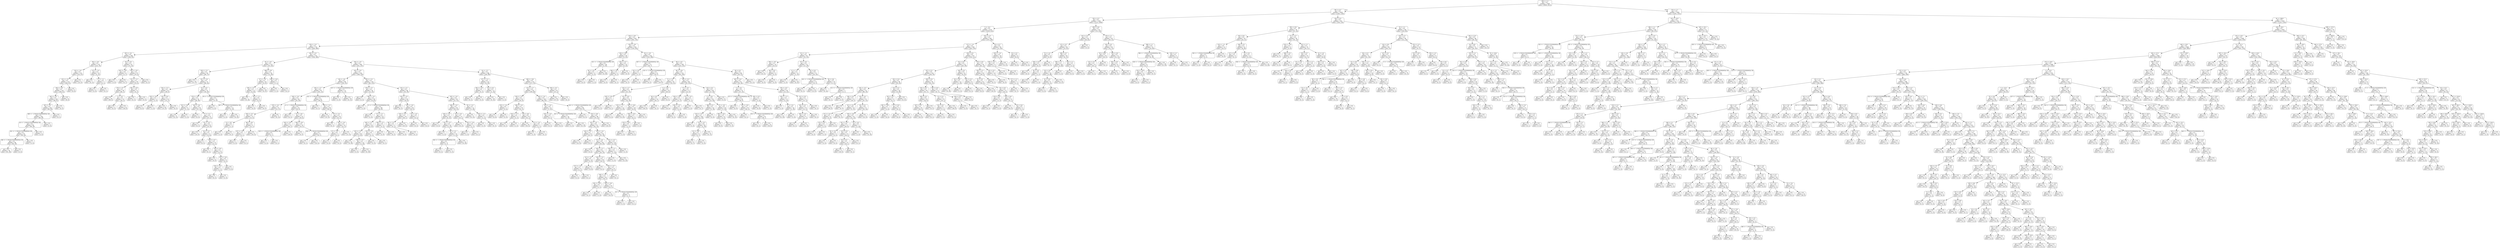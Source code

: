 digraph Tree {
node [shape=box, style="rounded", color="black", fontname=helvetica] ;
edge [fontname=helvetica] ;
0 [label="399 <= 1.3\ngini = 0.5\nsamples = 3348\nvalue = [2604, 2613]"] ;
1 [label="387 <= 0.7\ngini = 0.5\nsamples = 1658\nvalue = [1363, 1182]"] ;
0 -> 1 [labeldistance=2.5, labelangle=45, headlabel="True"] ;
2 [label="193 <= 0.7\ngini = 0.5\nsamples = 1395\nvalue = [1113, 1048]"] ;
1 -> 2 ;
3 [label="7 <= -0.3\ngini = 0.5\nsamples = 1274\nvalue = [1039, 914]"] ;
2 -> 3 ;
4 [label="159 <= -0.9\ngini = 0.5\nsamples = 979\nvalue = [765, 734]"] ;
3 -> 4 ;
5 [label="378 <= -5.2\ngini = 0.5\nsamples = 725\nvalue = [626, 484]"] ;
4 -> 5 ;
6 [label="397 <= -6.1\ngini = 0.4\nsamples = 188\nvalue = [196, 95]"] ;
5 -> 6 ;
7 [label="98 <= -2.8\ngini = 0.5\nsamples = 133\nvalue = [123, 79]"] ;
6 -> 7 ;
8 [label="134 <= -3.9\ngini = 0.5\nsamples = 123\nvalue = [121, 67]"] ;
7 -> 8 ;
9 [label="221 <= -4.7\ngini = 0.5\nsamples = 114\nvalue = [106, 67]"] ;
8 -> 9 ;
10 [label="166 <= -5.8\ngini = 0.5\nsamples = 110\nvalue = [106, 61]"] ;
9 -> 10 ;
11 [label="363 <= -0.1\ngini = 0.5\nsamples = 104\nvalue = [98, 61]"] ;
10 -> 11 ;
12 [label="307 <= -6.1\ngini = 0.5\nsamples = 102\nvalue = [98, 59]"] ;
11 -> 12 ;
13 [label="389 <= -1.7014117331926443e+38\ngini = 0.5\nsamples = 101\nvalue = [98, 58]"] ;
12 -> 13 ;
14 [label="20 <= -1.7014117331926443e+38\ngini = 0.5\nsamples = 99\nvalue = [96, 58]"] ;
13 -> 14 ;
15 [label="301 <= -1.7014117331926443e+38\ngini = 0.5\nsamples = 97\nvalue = [94, 58]"] ;
14 -> 15 ;
16 [label="380 <= -1.7014117331926443e+38\ngini = 0.5\nsamples = 96\nvalue = [93, 58]"] ;
15 -> 16 ;
17 [label="gini = 0.5\nsamples = 95\nvalue = [91, 58]"] ;
16 -> 17 ;
18 [label="gini = 0.0\nsamples = 1\nvalue = [2, 0]"] ;
16 -> 18 ;
19 [label="gini = 0.0\nsamples = 1\nvalue = [1, 0]"] ;
15 -> 19 ;
20 [label="gini = 0.0\nsamples = 2\nvalue = [2, 0]"] ;
14 -> 20 ;
21 [label="gini = 0.0\nsamples = 2\nvalue = [2, 0]"] ;
13 -> 21 ;
22 [label="gini = 0.0\nsamples = 1\nvalue = [0, 1]"] ;
12 -> 22 ;
23 [label="gini = 0.0\nsamples = 2\nvalue = [0, 2]"] ;
11 -> 23 ;
24 [label="gini = 0.0\nsamples = 6\nvalue = [8, 0]"] ;
10 -> 24 ;
25 [label="gini = 0.0\nsamples = 4\nvalue = [0, 6]"] ;
9 -> 25 ;
26 [label="gini = 0.0\nsamples = 9\nvalue = [15, 0]"] ;
8 -> 26 ;
27 [label="173 <= -1.4\ngini = 0.2\nsamples = 10\nvalue = [2, 12]"] ;
7 -> 27 ;
28 [label="gini = 0.0\nsamples = 7\nvalue = [0, 11]"] ;
27 -> 28 ;
29 [label="27 <= -1.1\ngini = 0.4\nsamples = 3\nvalue = [2, 1]"] ;
27 -> 29 ;
30 [label="gini = 0.0\nsamples = 2\nvalue = [2, 0]"] ;
29 -> 30 ;
31 [label="gini = 0.0\nsamples = 1\nvalue = [0, 1]"] ;
29 -> 31 ;
32 [label="20 <= -5.6\ngini = 0.3\nsamples = 55\nvalue = [73, 16]"] ;
6 -> 32 ;
33 [label="347 <= -5.8\ngini = 0.4\nsamples = 8\nvalue = [3, 7]"] ;
32 -> 33 ;
34 [label="gini = 0.0\nsamples = 2\nvalue = [3, 0]"] ;
33 -> 34 ;
35 [label="gini = 0.0\nsamples = 6\nvalue = [0, 7]"] ;
33 -> 35 ;
36 [label="262 <= -0.5\ngini = 0.2\nsamples = 47\nvalue = [70, 9]"] ;
32 -> 36 ;
37 [label="151 <= -1.2\ngini = 0.1\nsamples = 44\nvalue = [70, 6]"] ;
36 -> 37 ;
38 [label="179 <= -4.7\ngini = 0.1\nsamples = 38\nvalue = [66, 3]"] ;
37 -> 38 ;
39 [label="gini = 0.0\nsamples = 24\nvalue = [48, 0]"] ;
38 -> 39 ;
40 [label="3 <= -4.2\ngini = 0.2\nsamples = 14\nvalue = [18, 3]"] ;
38 -> 40 ;
41 [label="gini = 0.0\nsamples = 2\nvalue = [0, 3]"] ;
40 -> 41 ;
42 [label="gini = 0.0\nsamples = 12\nvalue = [18, 0]"] ;
40 -> 42 ;
43 [label="281 <= -0.9\ngini = 0.5\nsamples = 6\nvalue = [4, 3]"] ;
37 -> 43 ;
44 [label="gini = 0.0\nsamples = 3\nvalue = [0, 3]"] ;
43 -> 44 ;
45 [label="gini = 0.0\nsamples = 3\nvalue = [4, 0]"] ;
43 -> 45 ;
46 [label="gini = 0.0\nsamples = 3\nvalue = [0, 3]"] ;
36 -> 46 ;
47 [label="342 <= -4.3\ngini = 0.5\nsamples = 537\nvalue = [430, 389]"] ;
5 -> 47 ;
48 [label="65 <= -3.9\ngini = 0.5\nsamples = 133\nvalue = [79, 142]"] ;
47 -> 48 ;
49 [label="339 <= -5.1\ngini = 0.5\nsamples = 83\nvalue = [68, 73]"] ;
48 -> 49 ;
50 [label="gini = 0.0\nsamples = 10\nvalue = [0, 17]"] ;
49 -> 50 ;
51 [label="321 <= -5.0\ngini = 0.5\nsamples = 73\nvalue = [68, 56]"] ;
49 -> 51 ;
52 [label="316 <= -5.3\ngini = 0.2\nsamples = 22\nvalue = [38, 6]"] ;
51 -> 52 ;
53 [label="334 <= -4.6\ngini = 0.3\nsamples = 3\nvalue = [1, 4]"] ;
52 -> 53 ;
54 [label="gini = 0.0\nsamples = 2\nvalue = [0, 4]"] ;
53 -> 54 ;
55 [label="gini = 0.0\nsamples = 1\nvalue = [1, 0]"] ;
53 -> 55 ;
56 [label="147 <= 0.0\ngini = 0.1\nsamples = 19\nvalue = [37, 2]"] ;
52 -> 56 ;
57 [label="gini = 0.0\nsamples = 18\nvalue = [37, 0]"] ;
56 -> 57 ;
58 [label="gini = 0.0\nsamples = 1\nvalue = [0, 2]"] ;
56 -> 58 ;
59 [label="14 <= -4.2\ngini = 0.5\nsamples = 51\nvalue = [30, 50]"] ;
51 -> 59 ;
60 [label="179 <= -4.8\ngini = 0.5\nsamples = 39\nvalue = [28, 28]"] ;
59 -> 60 ;
61 [label="312 <= -4.6\ngini = 0.1\nsamples = 9\nvalue = [1, 13]"] ;
60 -> 61 ;
62 [label="gini = 0.0\nsamples = 8\nvalue = [0, 13]"] ;
61 -> 62 ;
63 [label="gini = 0.0\nsamples = 1\nvalue = [1, 0]"] ;
61 -> 63 ;
64 [label="86 <= -5.6\ngini = 0.5\nsamples = 30\nvalue = [27, 15]"] ;
60 -> 64 ;
65 [label="gini = 0.0\nsamples = 3\nvalue = [0, 4]"] ;
64 -> 65 ;
66 [label="77 <= -5.1\ngini = 0.4\nsamples = 27\nvalue = [27, 11]"] ;
64 -> 66 ;
67 [label="gini = 0.0\nsamples = 2\nvalue = [0, 3]"] ;
66 -> 67 ;
68 [label="91 <= -4.7\ngini = 0.4\nsamples = 25\nvalue = [27, 8]"] ;
66 -> 68 ;
69 [label="gini = 0.0\nsamples = 8\nvalue = [14, 0]"] ;
68 -> 69 ;
70 [label="36 <= -4.7\ngini = 0.5\nsamples = 17\nvalue = [13, 8]"] ;
68 -> 70 ;
71 [label="gini = 0.0\nsamples = 4\nvalue = [0, 5]"] ;
70 -> 71 ;
72 [label="140 <= -4.7\ngini = 0.3\nsamples = 13\nvalue = [13, 3]"] ;
70 -> 72 ;
73 [label="gini = 0.0\nsamples = 1\nvalue = [0, 1]"] ;
72 -> 73 ;
74 [label="234 <= -4.4\ngini = 0.2\nsamples = 12\nvalue = [13, 2]"] ;
72 -> 74 ;
75 [label="gini = 0.0\nsamples = 6\nvalue = [9, 0]"] ;
74 -> 75 ;
76 [label="253 <= -4.4\ngini = 0.4\nsamples = 6\nvalue = [4, 2]"] ;
74 -> 76 ;
77 [label="316 <= -4.3\ngini = 0.4\nsamples = 3\nvalue = [1, 2]"] ;
76 -> 77 ;
78 [label="gini = 0.0\nsamples = 2\nvalue = [0, 2]"] ;
77 -> 78 ;
79 [label="gini = 0.0\nsamples = 1\nvalue = [1, 0]"] ;
77 -> 79 ;
80 [label="gini = 0.0\nsamples = 3\nvalue = [3, 0]"] ;
76 -> 80 ;
81 [label="79 <= -1.7014117331926443e+38\ngini = 0.2\nsamples = 12\nvalue = [2, 22]"] ;
59 -> 81 ;
82 [label="gini = 0.0\nsamples = 1\nvalue = [1, 0]"] ;
81 -> 82 ;
83 [label="367 <= -1.7014117331926443e+38\ngini = 0.1\nsamples = 11\nvalue = [1, 22]"] ;
81 -> 83 ;
84 [label="gini = 0.0\nsamples = 1\nvalue = [1, 0]"] ;
83 -> 84 ;
85 [label="gini = 0.0\nsamples = 10\nvalue = [0, 22]"] ;
83 -> 85 ;
86 [label="288 <= -0.9\ngini = 0.2\nsamples = 50\nvalue = [11, 69]"] ;
48 -> 86 ;
87 [label="27 <= -1.8\ngini = 0.1\nsamples = 43\nvalue = [4, 67]"] ;
86 -> 87 ;
88 [label="205 <= -3.7\ngini = 0.3\nsamples = 13\nvalue = [4, 20]"] ;
87 -> 88 ;
89 [label="gini = 0.0\nsamples = 7\nvalue = [0, 18]"] ;
88 -> 89 ;
90 [label="60 <= -1.3\ngini = 0.4\nsamples = 6\nvalue = [4, 2]"] ;
88 -> 90 ;
91 [label="gini = 0.0\nsamples = 4\nvalue = [4, 0]"] ;
90 -> 91 ;
92 [label="gini = 0.0\nsamples = 2\nvalue = [0, 2]"] ;
90 -> 92 ;
93 [label="gini = 0.0\nsamples = 30\nvalue = [0, 47]"] ;
87 -> 93 ;
94 [label="285 <= -0.4\ngini = 0.3\nsamples = 7\nvalue = [7, 2]"] ;
86 -> 94 ;
95 [label="gini = 0.0\nsamples = 5\nvalue = [7, 0]"] ;
94 -> 95 ;
96 [label="gini = 0.0\nsamples = 2\nvalue = [0, 2]"] ;
94 -> 96 ;
97 [label="356 <= -1.8\ngini = 0.5\nsamples = 404\nvalue = [351, 247]"] ;
47 -> 97 ;
98 [label="355 <= -2.9\ngini = 0.5\nsamples = 216\nvalue = [168, 159]"] ;
97 -> 98 ;
99 [label="66 <= -1.8\ngini = 0.4\nsamples = 98\nvalue = [102, 45]"] ;
98 -> 99 ;
100 [label="226 <= -3.7\ngini = 0.4\nsamples = 87\nvalue = [101, 32]"] ;
99 -> 100 ;
101 [label="258 <= -4.2\ngini = 0.5\nsamples = 46\nvalue = [43, 26]"] ;
100 -> 101 ;
102 [label="279 <= -4.3\ngini = 0.5\nsamples = 21\nvalue = [13, 17]"] ;
101 -> 102 ;
103 [label="256 <= -4.7\ngini = 0.4\nsamples = 12\nvalue = [13, 4]"] ;
102 -> 103 ;
104 [label="8 <= -4.5\ngini = 0.4\nsamples = 3\nvalue = [1, 3]"] ;
103 -> 104 ;
105 [label="gini = 0.0\nsamples = 1\nvalue = [1, 0]"] ;
104 -> 105 ;
106 [label="gini = 0.0\nsamples = 2\nvalue = [0, 3]"] ;
104 -> 106 ;
107 [label="88 <= -4.6\ngini = 0.1\nsamples = 9\nvalue = [12, 1]"] ;
103 -> 107 ;
108 [label="257 <= -4.5\ngini = 0.4\nsamples = 3\nvalue = [2, 1]"] ;
107 -> 108 ;
109 [label="gini = 0.0\nsamples = 2\nvalue = [2, 0]"] ;
108 -> 109 ;
110 [label="gini = 0.0\nsamples = 1\nvalue = [0, 1]"] ;
108 -> 110 ;
111 [label="gini = 0.0\nsamples = 6\nvalue = [10, 0]"] ;
107 -> 111 ;
112 [label="gini = 0.0\nsamples = 9\nvalue = [0, 13]"] ;
102 -> 112 ;
113 [label="11 <= -1.7014117331926443e+38\ngini = 0.4\nsamples = 25\nvalue = [30, 9]"] ;
101 -> 113 ;
114 [label="gini = 0.0\nsamples = 2\nvalue = [0, 3]"] ;
113 -> 114 ;
115 [label="61 <= -3.8\ngini = 0.3\nsamples = 23\nvalue = [30, 6]"] ;
113 -> 115 ;
116 [label="250 <= -4.9\ngini = 0.1\nsamples = 13\nvalue = [20, 1]"] ;
115 -> 116 ;
117 [label="339 <= -1.7014117331926443e+38\ngini = 0.4\nsamples = 2\nvalue = [2, 1]"] ;
116 -> 117 ;
118 [label="gini = 0.0\nsamples = 1\nvalue = [2, 0]"] ;
117 -> 118 ;
119 [label="gini = 0.0\nsamples = 1\nvalue = [0, 1]"] ;
117 -> 119 ;
120 [label="gini = 0.0\nsamples = 11\nvalue = [18, 0]"] ;
116 -> 120 ;
121 [label="260 <= -4.0\ngini = 0.4\nsamples = 10\nvalue = [10, 5]"] ;
115 -> 121 ;
122 [label="gini = 0.0\nsamples = 4\nvalue = [0, 4]"] ;
121 -> 122 ;
123 [label="209 <= -1.7014117331926443e+38\ngini = 0.2\nsamples = 6\nvalue = [10, 1]"] ;
121 -> 123 ;
124 [label="gini = 0.0\nsamples = 1\nvalue = [0, 1]"] ;
123 -> 124 ;
125 [label="gini = 0.0\nsamples = 5\nvalue = [10, 0]"] ;
123 -> 125 ;
126 [label="191 <= -1.7014117331926443e+38\ngini = 0.2\nsamples = 41\nvalue = [58, 6]"] ;
100 -> 126 ;
127 [label="gini = 0.0\nsamples = 1\nvalue = [0, 1]"] ;
126 -> 127 ;
128 [label="299 <= -3.3\ngini = 0.1\nsamples = 40\nvalue = [58, 5]"] ;
126 -> 128 ;
129 [label="gini = 0.0\nsamples = 24\nvalue = [37, 0]"] ;
128 -> 129 ;
130 [label="97 <= -3.3\ngini = 0.3\nsamples = 16\nvalue = [21, 5]"] ;
128 -> 130 ;
131 [label="gini = 0.0\nsamples = 2\nvalue = [0, 3]"] ;
130 -> 131 ;
132 [label="353 <= -3.0\ngini = 0.2\nsamples = 14\nvalue = [21, 2]"] ;
130 -> 132 ;
133 [label="97 <= -2.9\ngini = 0.4\nsamples = 5\nvalue = [4, 2]"] ;
132 -> 133 ;
134 [label="gini = 0.0\nsamples = 3\nvalue = [4, 0]"] ;
133 -> 134 ;
135 [label="gini = 0.0\nsamples = 2\nvalue = [0, 2]"] ;
133 -> 135 ;
136 [label="gini = 0.0\nsamples = 9\nvalue = [17, 0]"] ;
132 -> 136 ;
137 [label="167 <= -1.7014117331926443e+38\ngini = 0.1\nsamples = 11\nvalue = [1, 13]"] ;
99 -> 137 ;
138 [label="gini = 0.0\nsamples = 1\nvalue = [1, 0]"] ;
137 -> 138 ;
139 [label="gini = 0.0\nsamples = 10\nvalue = [0, 13]"] ;
137 -> 139 ;
140 [label="295 <= -2.3\ngini = 0.5\nsamples = 118\nvalue = [66, 114]"] ;
98 -> 140 ;
141 [label="378 <= -3.3\ngini = 0.2\nsamples = 50\nvalue = [11, 65]"] ;
140 -> 141 ;
142 [label="gini = 0.0\nsamples = 1\nvalue = [2, 0]"] ;
141 -> 142 ;
143 [label="349 <= -3.2\ngini = 0.2\nsamples = 49\nvalue = [9, 65]"] ;
141 -> 143 ;
144 [label="gini = 0.0\nsamples = 1\nvalue = [1, 0]"] ;
143 -> 144 ;
145 [label="11 <= -1.7014117331926443e+38\ngini = 0.2\nsamples = 48\nvalue = [8, 65]"] ;
143 -> 145 ;
146 [label="gini = 0.0\nsamples = 1\nvalue = [1, 0]"] ;
145 -> 146 ;
147 [label="57 <= -1.7\ngini = 0.2\nsamples = 47\nvalue = [7, 65]"] ;
145 -> 147 ;
148 [label="265 <= -2.1\ngini = 0.1\nsamples = 43\nvalue = [5, 63]"] ;
147 -> 148 ;
149 [label="335 <= -2.5\ngini = 0.1\nsamples = 40\nvalue = [3, 62]"] ;
148 -> 149 ;
150 [label="gini = 0.0\nsamples = 25\nvalue = [0, 44]"] ;
149 -> 150 ;
151 [label="382 <= -2.5\ngini = 0.2\nsamples = 15\nvalue = [3, 18]"] ;
149 -> 151 ;
152 [label="gini = 0.0\nsamples = 3\nvalue = [3, 0]"] ;
151 -> 152 ;
153 [label="gini = 0.0\nsamples = 12\nvalue = [0, 18]"] ;
151 -> 153 ;
154 [label="335 <= -1.9\ngini = 0.4\nsamples = 3\nvalue = [2, 1]"] ;
148 -> 154 ;
155 [label="gini = 0.0\nsamples = 2\nvalue = [2, 0]"] ;
154 -> 155 ;
156 [label="gini = 0.0\nsamples = 1\nvalue = [0, 1]"] ;
154 -> 156 ;
157 [label="364 <= -2.1\ngini = 0.5\nsamples = 4\nvalue = [2, 2]"] ;
147 -> 157 ;
158 [label="gini = 0.0\nsamples = 2\nvalue = [2, 0]"] ;
157 -> 158 ;
159 [label="gini = 0.0\nsamples = 2\nvalue = [0, 2]"] ;
157 -> 159 ;
160 [label="315 <= -2.1\ngini = 0.5\nsamples = 68\nvalue = [55, 49]"] ;
140 -> 160 ;
161 [label="343 <= -3.5\ngini = 0.3\nsamples = 28\nvalue = [34, 8]"] ;
160 -> 161 ;
162 [label="gini = 0.0\nsamples = 2\nvalue = [0, 3]"] ;
161 -> 162 ;
163 [label="232 <= -2.0\ngini = 0.2\nsamples = 26\nvalue = [34, 5]"] ;
161 -> 163 ;
164 [label="130 <= -2.3\ngini = 0.1\nsamples = 19\nvalue = [28, 1]"] ;
163 -> 164 ;
165 [label="88 <= -2.3\ngini = 0.3\nsamples = 4\nvalue = [4, 1]"] ;
164 -> 165 ;
166 [label="gini = 0.0\nsamples = 3\nvalue = [4, 0]"] ;
165 -> 166 ;
167 [label="gini = 0.0\nsamples = 1\nvalue = [0, 1]"] ;
165 -> 167 ;
168 [label="gini = 0.0\nsamples = 15\nvalue = [24, 0]"] ;
164 -> 168 ;
169 [label="35 <= -1.9\ngini = 0.5\nsamples = 7\nvalue = [6, 4]"] ;
163 -> 169 ;
170 [label="gini = 0.0\nsamples = 4\nvalue = [0, 4]"] ;
169 -> 170 ;
171 [label="gini = 0.0\nsamples = 3\nvalue = [6, 0]"] ;
169 -> 171 ;
172 [label="297 <= -1.8\ngini = 0.4\nsamples = 40\nvalue = [21, 41]"] ;
160 -> 172 ;
173 [label="208 <= -1.9\ngini = 0.5\nsamples = 29\nvalue = [20, 23]"] ;
172 -> 173 ;
174 [label="164 <= -2.2\ngini = 0.3\nsamples = 18\nvalue = [6, 22]"] ;
173 -> 174 ;
175 [label="gini = 0.0\nsamples = 2\nvalue = [4, 0]"] ;
174 -> 175 ;
176 [label="141 <= -2.2\ngini = 0.2\nsamples = 16\nvalue = [2, 22]"] ;
174 -> 176 ;
177 [label="gini = 0.0\nsamples = 1\nvalue = [1, 0]"] ;
176 -> 177 ;
178 [label="86 <= -2.1\ngini = 0.1\nsamples = 15\nvalue = [1, 22]"] ;
176 -> 178 ;
179 [label="383 <= -1.7014117331926443e+38\ngini = 0.4\nsamples = 2\nvalue = [1, 2]"] ;
178 -> 179 ;
180 [label="gini = 0.0\nsamples = 1\nvalue = [0, 2]"] ;
179 -> 180 ;
181 [label="gini = 0.0\nsamples = 1\nvalue = [1, 0]"] ;
179 -> 181 ;
182 [label="gini = 0.0\nsamples = 13\nvalue = [0, 20]"] ;
178 -> 182 ;
183 [label="34 <= -1.8\ngini = 0.1\nsamples = 11\nvalue = [14, 1]"] ;
173 -> 183 ;
184 [label="gini = 0.0\nsamples = 9\nvalue = [13, 0]"] ;
183 -> 184 ;
185 [label="376 <= -1.8\ngini = 0.5\nsamples = 2\nvalue = [1, 1]"] ;
183 -> 185 ;
186 [label="gini = 0.0\nsamples = 1\nvalue = [1, 0]"] ;
185 -> 186 ;
187 [label="gini = 0.0\nsamples = 1\nvalue = [0, 1]"] ;
185 -> 187 ;
188 [label="95 <= -1.4\ngini = 0.1\nsamples = 11\nvalue = [1, 18]"] ;
172 -> 188 ;
189 [label="gini = 0.0\nsamples = 9\nvalue = [0, 15]"] ;
188 -> 189 ;
190 [label="250 <= -1.5\ngini = 0.4\nsamples = 2\nvalue = [1, 3]"] ;
188 -> 190 ;
191 [label="gini = 0.0\nsamples = 1\nvalue = [1, 0]"] ;
190 -> 191 ;
192 [label="gini = 0.0\nsamples = 1\nvalue = [0, 3]"] ;
190 -> 192 ;
193 [label="16 <= -3.7\ngini = 0.4\nsamples = 188\nvalue = [183, 88]"] ;
97 -> 193 ;
194 [label="377 <= -1.1\ngini = 0.4\nsamples = 16\nvalue = [6, 18]"] ;
193 -> 194 ;
195 [label="302 <= -2.9\ngini = 0.4\nsamples = 5\nvalue = [5, 2]"] ;
194 -> 195 ;
196 [label="gini = 0.0\nsamples = 2\nvalue = [0, 2]"] ;
195 -> 196 ;
197 [label="gini = 0.0\nsamples = 3\nvalue = [5, 0]"] ;
195 -> 197 ;
198 [label="313 <= 0.2\ngini = 0.1\nsamples = 11\nvalue = [1, 16]"] ;
194 -> 198 ;
199 [label="gini = 0.0\nsamples = 10\nvalue = [0, 16]"] ;
198 -> 199 ;
200 [label="gini = 0.0\nsamples = 1\nvalue = [1, 0]"] ;
198 -> 200 ;
201 [label="360 <= -0.8\ngini = 0.4\nsamples = 172\nvalue = [177, 70]"] ;
193 -> 201 ;
202 [label="115 <= -1.7\ngini = 0.4\nsamples = 147\nvalue = [140, 68]"] ;
201 -> 202 ;
203 [label="230 <= -1.9\ngini = 0.2\nsamples = 42\nvalue = [54, 9]"] ;
202 -> 203 ;
204 [label="235 <= -1.6\ngini = 0.4\nsamples = 7\nvalue = [2, 6]"] ;
203 -> 204 ;
205 [label="gini = 0.0\nsamples = 5\nvalue = [0, 6]"] ;
204 -> 205 ;
206 [label="gini = 0.0\nsamples = 2\nvalue = [2, 0]"] ;
204 -> 206 ;
207 [label="399 <= -1.8\ngini = 0.1\nsamples = 35\nvalue = [52, 3]"] ;
203 -> 207 ;
208 [label="154 <= -1.7\ngini = 0.4\nsamples = 3\nvalue = [1, 2]"] ;
207 -> 208 ;
209 [label="gini = 0.0\nsamples = 2\nvalue = [0, 2]"] ;
208 -> 209 ;
210 [label="gini = 0.0\nsamples = 1\nvalue = [1, 0]"] ;
208 -> 210 ;
211 [label="19 <= -0.9\ngini = 0.0\nsamples = 32\nvalue = [51, 1]"] ;
207 -> 211 ;
212 [label="gini = 0.0\nsamples = 30\nvalue = [50, 0]"] ;
211 -> 212 ;
213 [label="61 <= -1.6\ngini = 0.5\nsamples = 2\nvalue = [1, 1]"] ;
211 -> 213 ;
214 [label="gini = 0.0\nsamples = 1\nvalue = [1, 0]"] ;
213 -> 214 ;
215 [label="gini = 0.0\nsamples = 1\nvalue = [0, 1]"] ;
213 -> 215 ;
216 [label="259 <= -1.6\ngini = 0.5\nsamples = 105\nvalue = [86, 59]"] ;
202 -> 216 ;
217 [label="124 <= -1.6\ngini = 0.4\nsamples = 21\nvalue = [7, 22]"] ;
216 -> 217 ;
218 [label="181 <= -1.8\ngini = 0.4\nsamples = 7\nvalue = [6, 3]"] ;
217 -> 218 ;
219 [label="gini = 0.0\nsamples = 2\nvalue = [0, 3]"] ;
218 -> 219 ;
220 [label="gini = 0.0\nsamples = 5\nvalue = [6, 0]"] ;
218 -> 220 ;
221 [label="83 <= -1.7014117331926443e+38\ngini = 0.1\nsamples = 14\nvalue = [1, 19]"] ;
217 -> 221 ;
222 [label="gini = 0.0\nsamples = 1\nvalue = [1, 0]"] ;
221 -> 222 ;
223 [label="gini = 0.0\nsamples = 13\nvalue = [0, 19]"] ;
221 -> 223 ;
224 [label="161 <= -1.7014117331926443e+38\ngini = 0.4\nsamples = 84\nvalue = [79, 37]"] ;
216 -> 224 ;
225 [label="gini = 0.0\nsamples = 4\nvalue = [0, 5]"] ;
224 -> 225 ;
226 [label="134 <= -0.8\ngini = 0.4\nsamples = 80\nvalue = [79, 32]"] ;
224 -> 226 ;
227 [label="60 <= -1.6\ngini = 0.4\nsamples = 70\nvalue = [63, 32]"] ;
226 -> 227 ;
228 [label="120 <= -1.2\ngini = 0.2\nsamples = 14\nvalue = [22, 2]"] ;
227 -> 228 ;
229 [label="gini = 0.0\nsamples = 12\nvalue = [22, 0]"] ;
228 -> 229 ;
230 [label="gini = 0.0\nsamples = 2\nvalue = [0, 2]"] ;
228 -> 230 ;
231 [label="310 <= -1.0\ngini = 0.5\nsamples = 56\nvalue = [41, 30]"] ;
227 -> 231 ;
232 [label="53 <= -1.6\ngini = 0.4\nsamples = 46\nvalue = [39, 20]"] ;
231 -> 232 ;
233 [label="gini = 0.0\nsamples = 6\nvalue = [0, 6]"] ;
232 -> 233 ;
234 [label="156 <= -1.3\ngini = 0.4\nsamples = 40\nvalue = [39, 14]"] ;
232 -> 234 ;
235 [label="63 <= -1.4\ngini = 0.5\nsamples = 12\nvalue = [5, 9]"] ;
234 -> 235 ;
236 [label="317 <= -1.0\ngini = 0.3\nsamples = 6\nvalue = [5, 1]"] ;
235 -> 236 ;
237 [label="gini = 0.0\nsamples = 5\nvalue = [5, 0]"] ;
236 -> 237 ;
238 [label="gini = 0.0\nsamples = 1\nvalue = [0, 1]"] ;
236 -> 238 ;
239 [label="gini = 0.0\nsamples = 6\nvalue = [0, 8]"] ;
235 -> 239 ;
240 [label="104 <= -1.5\ngini = 0.2\nsamples = 28\nvalue = [34, 5]"] ;
234 -> 240 ;
241 [label="gini = 0.0\nsamples = 1\nvalue = [0, 2]"] ;
240 -> 241 ;
242 [label="295 <= -0.7\ngini = 0.1\nsamples = 27\nvalue = [34, 3]"] ;
240 -> 242 ;
243 [label="148 <= -1.6\ngini = 0.1\nsamples = 26\nvalue = [34, 2]"] ;
242 -> 243 ;
244 [label="301 <= -0.9\ngini = 0.5\nsamples = 2\nvalue = [1, 1]"] ;
243 -> 244 ;
245 [label="gini = 0.0\nsamples = 1\nvalue = [0, 1]"] ;
244 -> 245 ;
246 [label="gini = 0.0\nsamples = 1\nvalue = [1, 0]"] ;
244 -> 246 ;
247 [label="320 <= -0.9\ngini = 0.1\nsamples = 24\nvalue = [33, 1]"] ;
243 -> 247 ;
248 [label="gini = 0.0\nsamples = 22\nvalue = [32, 0]"] ;
247 -> 248 ;
249 [label="61 <= -1.7014117331926443e+38\ngini = 0.5\nsamples = 2\nvalue = [1, 1]"] ;
247 -> 249 ;
250 [label="gini = 0.0\nsamples = 1\nvalue = [1, 0]"] ;
249 -> 250 ;
251 [label="gini = 0.0\nsamples = 1\nvalue = [0, 1]"] ;
249 -> 251 ;
252 [label="gini = 0.0\nsamples = 1\nvalue = [0, 1]"] ;
242 -> 252 ;
253 [label="351 <= -0.7\ngini = 0.3\nsamples = 10\nvalue = [2, 10]"] ;
231 -> 253 ;
254 [label="336 <= -1.1\ngini = 0.2\nsamples = 9\nvalue = [1, 10]"] ;
253 -> 254 ;
255 [label="gini = 0.0\nsamples = 1\nvalue = [1, 0]"] ;
254 -> 255 ;
256 [label="gini = 0.0\nsamples = 8\nvalue = [0, 10]"] ;
254 -> 256 ;
257 [label="gini = 0.0\nsamples = 1\nvalue = [1, 0]"] ;
253 -> 257 ;
258 [label="gini = 0.0\nsamples = 10\nvalue = [16, 0]"] ;
226 -> 258 ;
259 [label="359 <= -0.1\ngini = 0.1\nsamples = 25\nvalue = [37, 2]"] ;
201 -> 259 ;
260 [label="gini = 0.0\nsamples = 24\nvalue = [37, 0]"] ;
259 -> 260 ;
261 [label="gini = 0.0\nsamples = 1\nvalue = [0, 2]"] ;
259 -> 261 ;
262 [label="329 <= -3.8\ngini = 0.5\nsamples = 254\nvalue = [139, 250]"] ;
4 -> 262 ;
263 [label="126 <= -0.8\ngini = 0.2\nsamples = 38\nvalue = [5, 52]"] ;
262 -> 263 ;
264 [label="321 <= -1.7014117331926443e+38\ngini = 0.0\nsamples = 28\nvalue = [1, 42]"] ;
263 -> 264 ;
265 [label="82 <= -0.2\ngini = 0.3\nsamples = 4\nvalue = [1, 4]"] ;
264 -> 265 ;
266 [label="gini = 0.0\nsamples = 3\nvalue = [0, 4]"] ;
265 -> 266 ;
267 [label="gini = 0.0\nsamples = 1\nvalue = [1, 0]"] ;
265 -> 267 ;
268 [label="gini = 0.0\nsamples = 24\nvalue = [0, 38]"] ;
264 -> 268 ;
269 [label="226 <= -0.7\ngini = 0.4\nsamples = 10\nvalue = [4, 10]"] ;
263 -> 269 ;
270 [label="266 <= -0.6\ngini = 0.3\nsamples = 4\nvalue = [4, 1]"] ;
269 -> 270 ;
271 [label="gini = 0.0\nsamples = 3\nvalue = [4, 0]"] ;
270 -> 271 ;
272 [label="gini = 0.0\nsamples = 1\nvalue = [0, 1]"] ;
270 -> 272 ;
273 [label="gini = 0.0\nsamples = 6\nvalue = [0, 9]"] ;
269 -> 273 ;
274 [label="92 <= -2.9\ngini = 0.5\nsamples = 216\nvalue = [134, 198]"] ;
262 -> 274 ;
275 [label="267 <= -1.7014117331926443e+38\ngini = 0.4\nsamples = 17\nvalue = [20, 7]"] ;
274 -> 275 ;
276 [label="353 <= 0.0\ngini = 0.3\nsamples = 5\nvalue = [1, 5]"] ;
275 -> 276 ;
277 [label="gini = 0.0\nsamples = 4\nvalue = [0, 5]"] ;
276 -> 277 ;
278 [label="gini = 0.0\nsamples = 1\nvalue = [1, 0]"] ;
276 -> 278 ;
279 [label="135 <= -1.7014117331926443e+38\ngini = 0.2\nsamples = 12\nvalue = [19, 2]"] ;
275 -> 279 ;
280 [label="gini = 0.0\nsamples = 2\nvalue = [0, 2]"] ;
279 -> 280 ;
281 [label="gini = 0.0\nsamples = 10\nvalue = [19, 0]"] ;
279 -> 281 ;
282 [label="48 <= -0.5\ngini = 0.5\nsamples = 199\nvalue = [114, 191]"] ;
274 -> 282 ;
283 [label="80 <= -0.8\ngini = 0.4\nsamples = 131\nvalue = [64, 144]"] ;
282 -> 283 ;
284 [label="71 <= -0.7\ngini = 0.5\nsamples = 45\nvalue = [35, 41]"] ;
283 -> 284 ;
285 [label="122 <= -1.7\ngini = 0.4\nsamples = 27\nvalue = [15, 35]"] ;
284 -> 285 ;
286 [label="165 <= -0.9\ngini = 0.3\nsamples = 5\nvalue = [5, 1]"] ;
285 -> 286 ;
287 [label="gini = 0.0\nsamples = 4\nvalue = [5, 0]"] ;
286 -> 287 ;
288 [label="gini = 0.0\nsamples = 1\nvalue = [0, 1]"] ;
286 -> 288 ;
289 [label="83 <= -0.9\ngini = 0.4\nsamples = 22\nvalue = [10, 34]"] ;
285 -> 289 ;
290 [label="253 <= -1.1\ngini = 0.1\nsamples = 12\nvalue = [2, 25]"] ;
289 -> 290 ;
291 [label="gini = 0.0\nsamples = 1\nvalue = [2, 0]"] ;
290 -> 291 ;
292 [label="gini = 0.0\nsamples = 11\nvalue = [0, 25]"] ;
290 -> 292 ;
293 [label="187 <= -0.8\ngini = 0.5\nsamples = 10\nvalue = [8, 9]"] ;
289 -> 293 ;
294 [label="358 <= -0.9\ngini = 0.3\nsamples = 7\nvalue = [8, 2]"] ;
293 -> 294 ;
295 [label="179 <= -0.8\ngini = 0.4\nsamples = 3\nvalue = [1, 2]"] ;
294 -> 295 ;
296 [label="gini = 0.0\nsamples = 1\nvalue = [1, 0]"] ;
295 -> 296 ;
297 [label="gini = 0.0\nsamples = 2\nvalue = [0, 2]"] ;
295 -> 297 ;
298 [label="gini = 0.0\nsamples = 4\nvalue = [7, 0]"] ;
294 -> 298 ;
299 [label="gini = 0.0\nsamples = 3\nvalue = [0, 7]"] ;
293 -> 299 ;
300 [label="6 <= -0.4\ngini = 0.4\nsamples = 18\nvalue = [20, 6]"] ;
284 -> 300 ;
301 [label="58 <= 0.5\ngini = 0.1\nsamples = 16\nvalue = [20, 1]"] ;
300 -> 301 ;
302 [label="gini = 0.0\nsamples = 15\nvalue = [20, 0]"] ;
301 -> 302 ;
303 [label="gini = 0.0\nsamples = 1\nvalue = [0, 1]"] ;
301 -> 303 ;
304 [label="gini = 0.0\nsamples = 2\nvalue = [0, 5]"] ;
300 -> 304 ;
305 [label="195 <= -0.7\ngini = 0.3\nsamples = 86\nvalue = [29, 103]"] ;
283 -> 305 ;
306 [label="77 <= -0.7\ngini = 0.5\nsamples = 17\nvalue = [12, 9]"] ;
305 -> 306 ;
307 [label="239 <= -0.8\ngini = 0.3\nsamples = 10\nvalue = [11, 2]"] ;
306 -> 307 ;
308 [label="gini = 0.0\nsamples = 7\nvalue = [10, 0]"] ;
307 -> 308 ;
309 [label="292 <= -0.7\ngini = 0.4\nsamples = 3\nvalue = [1, 2]"] ;
307 -> 309 ;
310 [label="gini = 0.0\nsamples = 2\nvalue = [0, 2]"] ;
309 -> 310 ;
311 [label="gini = 0.0\nsamples = 1\nvalue = [1, 0]"] ;
309 -> 311 ;
312 [label="117 <= -0.7\ngini = 0.2\nsamples = 7\nvalue = [1, 7]"] ;
306 -> 312 ;
313 [label="gini = 0.0\nsamples = 1\nvalue = [1, 0]"] ;
312 -> 313 ;
314 [label="gini = 0.0\nsamples = 6\nvalue = [0, 7]"] ;
312 -> 314 ;
315 [label="124 <= 0.2\ngini = 0.3\nsamples = 69\nvalue = [17, 94]"] ;
305 -> 315 ;
316 [label="2 <= -0.6\ngini = 0.2\nsamples = 65\nvalue = [12, 94]"] ;
315 -> 316 ;
317 [label="388 <= 0.1\ngini = 0.1\nsamples = 47\nvalue = [5, 78]"] ;
316 -> 317 ;
318 [label="314 <= -1.0\ngini = 0.1\nsamples = 46\nvalue = [3, 78]"] ;
317 -> 318 ;
319 [label="gini = 0.0\nsamples = 1\nvalue = [1, 0]"] ;
318 -> 319 ;
320 [label="173 <= -0.7\ngini = 0.0\nsamples = 45\nvalue = [2, 78]"] ;
318 -> 320 ;
321 [label="61 <= -0.8\ngini = 0.3\nsamples = 8\nvalue = [2, 7]"] ;
320 -> 321 ;
322 [label="gini = 0.0\nsamples = 6\nvalue = [0, 7]"] ;
321 -> 322 ;
323 [label="gini = 0.0\nsamples = 2\nvalue = [2, 0]"] ;
321 -> 323 ;
324 [label="gini = 0.0\nsamples = 37\nvalue = [0, 71]"] ;
320 -> 324 ;
325 [label="gini = 0.0\nsamples = 1\nvalue = [2, 0]"] ;
317 -> 325 ;
326 [label="97 <= -0.5\ngini = 0.4\nsamples = 18\nvalue = [7, 16]"] ;
316 -> 326 ;
327 [label="198 <= -0.6\ngini = 0.5\nsamples = 8\nvalue = [7, 4]"] ;
326 -> 327 ;
328 [label="gini = 0.0\nsamples = 2\nvalue = [0, 4]"] ;
327 -> 328 ;
329 [label="gini = 0.0\nsamples = 6\nvalue = [7, 0]"] ;
327 -> 329 ;
330 [label="gini = 0.0\nsamples = 10\nvalue = [0, 12]"] ;
326 -> 330 ;
331 [label="gini = 0.0\nsamples = 4\nvalue = [5, 0]"] ;
315 -> 331 ;
332 [label="38 <= 0.3\ngini = 0.5\nsamples = 68\nvalue = [50, 47]"] ;
282 -> 332 ;
333 [label="387 <= -0.4\ngini = 0.5\nsamples = 61\nvalue = [50, 36]"] ;
332 -> 333 ;
334 [label="5 <= -0.3\ngini = 0.4\nsamples = 33\nvalue = [37, 14]"] ;
333 -> 334 ;
335 [label="25 <= -1.7014117331926443e+38\ngini = 0.2\nsamples = 26\nvalue = [36, 6]"] ;
334 -> 335 ;
336 [label="gini = 0.0\nsamples = 2\nvalue = [0, 4]"] ;
335 -> 336 ;
337 [label="135 <= -0.9\ngini = 0.1\nsamples = 24\nvalue = [36, 2]"] ;
335 -> 337 ;
338 [label="gini = 0.0\nsamples = 1\nvalue = [0, 1]"] ;
337 -> 338 ;
339 [label="251 <= -1.7014117331926443e+38\ngini = 0.1\nsamples = 23\nvalue = [36, 1]"] ;
337 -> 339 ;
340 [label="gini = 0.0\nsamples = 1\nvalue = [0, 1]"] ;
339 -> 340 ;
341 [label="gini = 0.0\nsamples = 22\nvalue = [36, 0]"] ;
339 -> 341 ;
342 [label="185 <= 0.2\ngini = 0.2\nsamples = 7\nvalue = [1, 8]"] ;
334 -> 342 ;
343 [label="gini = 0.0\nsamples = 6\nvalue = [0, 8]"] ;
342 -> 343 ;
344 [label="gini = 0.0\nsamples = 1\nvalue = [1, 0]"] ;
342 -> 344 ;
345 [label="376 <= -0.2\ngini = 0.5\nsamples = 28\nvalue = [13, 22]"] ;
333 -> 345 ;
346 [label="156 <= -1.3\ngini = 0.2\nsamples = 17\nvalue = [2, 19]"] ;
345 -> 346 ;
347 [label="gini = 0.0\nsamples = 1\nvalue = [1, 0]"] ;
346 -> 347 ;
348 [label="31 <= -0.1\ngini = 0.1\nsamples = 16\nvalue = [1, 19]"] ;
346 -> 348 ;
349 [label="gini = 0.0\nsamples = 15\nvalue = [0, 19]"] ;
348 -> 349 ;
350 [label="gini = 0.0\nsamples = 1\nvalue = [1, 0]"] ;
348 -> 350 ;
351 [label="317 <= 0.5\ngini = 0.3\nsamples = 11\nvalue = [11, 3]"] ;
345 -> 351 ;
352 [label="201 <= 0.7\ngini = 0.3\nsamples = 10\nvalue = [11, 2]"] ;
351 -> 352 ;
353 [label="360 <= -0.5\ngini = 0.2\nsamples = 9\nvalue = [11, 1]"] ;
352 -> 353 ;
354 [label="gini = 0.0\nsamples = 1\nvalue = [0, 1]"] ;
353 -> 354 ;
355 [label="gini = 0.0\nsamples = 8\nvalue = [11, 0]"] ;
353 -> 355 ;
356 [label="gini = 0.0\nsamples = 1\nvalue = [0, 1]"] ;
352 -> 356 ;
357 [label="gini = 0.0\nsamples = 1\nvalue = [0, 1]"] ;
351 -> 357 ;
358 [label="gini = 0.0\nsamples = 7\nvalue = [0, 11]"] ;
332 -> 358 ;
359 [label="102 <= 1.0\ngini = 0.5\nsamples = 295\nvalue = [274, 180]"] ;
3 -> 359 ;
360 [label="117 <= -1.0\ngini = 0.5\nsamples = 269\nvalue = [263, 154]"] ;
359 -> 360 ;
361 [label="41 <= -1.1\ngini = 0.5\nsamples = 42\nvalue = [31, 43]"] ;
360 -> 361 ;
362 [label="190 <= -0.0\ngini = 0.3\nsamples = 10\nvalue = [14, 4]"] ;
361 -> 362 ;
363 [label="gini = 0.0\nsamples = 6\nvalue = [12, 0]"] ;
362 -> 363 ;
364 [label="68 <= 0.4\ngini = 0.4\nsamples = 4\nvalue = [2, 4]"] ;
362 -> 364 ;
365 [label="gini = 0.0\nsamples = 2\nvalue = [0, 4]"] ;
364 -> 365 ;
366 [label="gini = 0.0\nsamples = 2\nvalue = [2, 0]"] ;
364 -> 366 ;
367 [label="87 <= -0.3\ngini = 0.4\nsamples = 32\nvalue = [17, 39]"] ;
361 -> 367 ;
368 [label="11 <= -1.5\ngini = 0.1\nsamples = 11\nvalue = [1, 25]"] ;
367 -> 368 ;
369 [label="gini = 0.0\nsamples = 1\nvalue = [1, 0]"] ;
368 -> 369 ;
370 [label="gini = 0.0\nsamples = 10\nvalue = [0, 25]"] ;
368 -> 370 ;
371 [label="83 <= 0.2\ngini = 0.5\nsamples = 21\nvalue = [16, 14]"] ;
367 -> 371 ;
372 [label="181 <= -1.7014117331926443e+38\ngini = 0.3\nsamples = 11\nvalue = [13, 3]"] ;
371 -> 372 ;
373 [label="gini = 0.0\nsamples = 1\nvalue = [0, 3]"] ;
372 -> 373 ;
374 [label="gini = 0.0\nsamples = 10\nvalue = [13, 0]"] ;
372 -> 374 ;
375 [label="90 <= 0.6\ngini = 0.3\nsamples = 10\nvalue = [3, 11]"] ;
371 -> 375 ;
376 [label="gini = 0.0\nsamples = 7\nvalue = [0, 10]"] ;
375 -> 376 ;
377 [label="211 <= -1.7014117331926443e+38\ngini = 0.4\nsamples = 3\nvalue = [3, 1]"] ;
375 -> 377 ;
378 [label="gini = 0.0\nsamples = 1\nvalue = [0, 1]"] ;
377 -> 378 ;
379 [label="gini = 0.0\nsamples = 2\nvalue = [3, 0]"] ;
377 -> 379 ;
380 [label="226 <= 0.5\ngini = 0.4\nsamples = 227\nvalue = [232, 111]"] ;
360 -> 380 ;
381 [label="81 <= 0.5\ngini = 0.5\nsamples = 173\nvalue = [167, 99]"] ;
380 -> 381 ;
382 [label="257 <= 0.1\ngini = 0.4\nsamples = 152\nvalue = [158, 76]"] ;
381 -> 382 ;
383 [label="341 <= 0.2\ngini = 0.5\nsamples = 96\nvalue = [95, 62]"] ;
382 -> 383 ;
384 [label="192 <= -0.3\ngini = 0.4\nsamples = 76\nvalue = [86, 34]"] ;
383 -> 384 ;
385 [label="196 <= 0.2\ngini = 0.1\nsamples = 23\nvalue = [39, 3]"] ;
384 -> 385 ;
386 [label="gini = 0.0\nsamples = 22\nvalue = [39, 0]"] ;
385 -> 386 ;
387 [label="gini = 0.0\nsamples = 1\nvalue = [0, 3]"] ;
385 -> 387 ;
388 [label="78 <= -0.3\ngini = 0.5\nsamples = 53\nvalue = [47, 31]"] ;
384 -> 388 ;
389 [label="45 <= -0.1\ngini = 0.4\nsamples = 16\nvalue = [5, 15]"] ;
388 -> 389 ;
390 [label="171 <= -0.2\ngini = 0.5\nsamples = 8\nvalue = [5, 4]"] ;
389 -> 390 ;
391 [label="373 <= 0.0\ngini = 0.3\nsamples = 4\nvalue = [1, 4]"] ;
390 -> 391 ;
392 [label="gini = 0.0\nsamples = 3\nvalue = [0, 4]"] ;
391 -> 392 ;
393 [label="gini = 0.0\nsamples = 1\nvalue = [1, 0]"] ;
391 -> 393 ;
394 [label="gini = 0.0\nsamples = 4\nvalue = [4, 0]"] ;
390 -> 394 ;
395 [label="gini = 0.0\nsamples = 8\nvalue = [0, 11]"] ;
389 -> 395 ;
396 [label="85 <= 0.1\ngini = 0.4\nsamples = 37\nvalue = [42, 16]"] ;
388 -> 396 ;
397 [label="378 <= -0.0\ngini = 0.5\nsamples = 24\nvalue = [21, 16]"] ;
396 -> 397 ;
398 [label="351 <= -0.3\ngini = 0.4\nsamples = 17\nvalue = [20, 6]"] ;
397 -> 398 ;
399 [label="39 <= -0.1\ngini = 0.4\nsamples = 4\nvalue = [2, 4]"] ;
398 -> 399 ;
400 [label="gini = 0.0\nsamples = 1\nvalue = [2, 0]"] ;
399 -> 400 ;
401 [label="gini = 0.0\nsamples = 3\nvalue = [0, 4]"] ;
399 -> 401 ;
402 [label="123 <= 0.2\ngini = 0.2\nsamples = 13\nvalue = [18, 2]"] ;
398 -> 402 ;
403 [label="50 <= 0.2\ngini = 0.1\nsamples = 12\nvalue = [18, 1]"] ;
402 -> 403 ;
404 [label="gini = 0.0\nsamples = 11\nvalue = [18, 0]"] ;
403 -> 404 ;
405 [label="gini = 0.0\nsamples = 1\nvalue = [0, 1]"] ;
403 -> 405 ;
406 [label="gini = 0.0\nsamples = 1\nvalue = [0, 1]"] ;
402 -> 406 ;
407 [label="10 <= -0.2\ngini = 0.2\nsamples = 7\nvalue = [1, 10]"] ;
397 -> 407 ;
408 [label="gini = 0.0\nsamples = 1\nvalue = [1, 0]"] ;
407 -> 408 ;
409 [label="gini = 0.0\nsamples = 6\nvalue = [0, 10]"] ;
407 -> 409 ;
410 [label="gini = 0.0\nsamples = 13\nvalue = [21, 0]"] ;
396 -> 410 ;
411 [label="123 <= 0.1\ngini = 0.4\nsamples = 20\nvalue = [9, 28]"] ;
383 -> 411 ;
412 [label="94 <= -0.5\ngini = 0.5\nsamples = 9\nvalue = [9, 7]"] ;
411 -> 412 ;
413 [label="387 <= -0.8\ngini = 0.2\nsamples = 3\nvalue = [1, 6]"] ;
412 -> 413 ;
414 [label="gini = 0.0\nsamples = 1\nvalue = [1, 0]"] ;
413 -> 414 ;
415 [label="gini = 0.0\nsamples = 2\nvalue = [0, 6]"] ;
413 -> 415 ;
416 [label="117 <= 0.4\ngini = 0.2\nsamples = 6\nvalue = [8, 1]"] ;
412 -> 416 ;
417 [label="gini = 0.0\nsamples = 5\nvalue = [8, 0]"] ;
416 -> 417 ;
418 [label="gini = 0.0\nsamples = 1\nvalue = [0, 1]"] ;
416 -> 418 ;
419 [label="gini = 0.0\nsamples = 11\nvalue = [0, 21]"] ;
411 -> 419 ;
420 [label="299 <= 0.5\ngini = 0.3\nsamples = 56\nvalue = [63, 14]"] ;
382 -> 420 ;
421 [label="325 <= 0.2\ngini = 0.2\nsamples = 45\nvalue = [55, 7]"] ;
420 -> 421 ;
422 [label="383 <= 0.2\ngini = 0.4\nsamples = 20\nvalue = [20, 6]"] ;
421 -> 422 ;
423 [label="207 <= 0.3\ngini = 0.1\nsamples = 16\nvalue = [20, 1]"] ;
422 -> 423 ;
424 [label="gini = 0.0\nsamples = 15\nvalue = [20, 0]"] ;
423 -> 424 ;
425 [label="gini = 0.0\nsamples = 1\nvalue = [0, 1]"] ;
423 -> 425 ;
426 [label="gini = 0.0\nsamples = 4\nvalue = [0, 5]"] ;
422 -> 426 ;
427 [label="37 <= 0.1\ngini = 0.1\nsamples = 25\nvalue = [35, 1]"] ;
421 -> 427 ;
428 [label="60 <= 0.2\ngini = 0.2\nsamples = 5\nvalue = [7, 1]"] ;
427 -> 428 ;
429 [label="gini = 0.0\nsamples = 4\nvalue = [7, 0]"] ;
428 -> 429 ;
430 [label="gini = 0.0\nsamples = 1\nvalue = [0, 1]"] ;
428 -> 430 ;
431 [label="gini = 0.0\nsamples = 20\nvalue = [28, 0]"] ;
427 -> 431 ;
432 [label="387 <= 0.4\ngini = 0.5\nsamples = 11\nvalue = [8, 7]"] ;
420 -> 432 ;
433 [label="250 <= 0.2\ngini = 0.3\nsamples = 7\nvalue = [2, 7]"] ;
432 -> 433 ;
434 [label="gini = 0.0\nsamples = 2\nvalue = [2, 0]"] ;
433 -> 434 ;
435 [label="gini = 0.0\nsamples = 5\nvalue = [0, 7]"] ;
433 -> 435 ;
436 [label="gini = 0.0\nsamples = 4\nvalue = [6, 0]"] ;
432 -> 436 ;
437 [label="183 <= 0.5\ngini = 0.4\nsamples = 21\nvalue = [9, 23]"] ;
381 -> 437 ;
438 [label="44 <= 0.8\ngini = 0.1\nsamples = 13\nvalue = [1, 20]"] ;
437 -> 438 ;
439 [label="gini = 0.0\nsamples = 12\nvalue = [0, 20]"] ;
438 -> 439 ;
440 [label="gini = 0.0\nsamples = 1\nvalue = [1, 0]"] ;
438 -> 440 ;
441 [label="161 <= 0.3\ngini = 0.4\nsamples = 8\nvalue = [8, 3]"] ;
437 -> 441 ;
442 [label="gini = 0.0\nsamples = 2\nvalue = [0, 3]"] ;
441 -> 442 ;
443 [label="gini = 0.0\nsamples = 6\nvalue = [8, 0]"] ;
441 -> 443 ;
444 [label="274 <= 0.6\ngini = 0.3\nsamples = 54\nvalue = [65, 12]"] ;
380 -> 444 ;
445 [label="220 <= 2.3\ngini = 0.1\nsamples = 42\nvalue = [58, 5]"] ;
444 -> 445 ;
446 [label="35 <= 0.5\ngini = 0.1\nsamples = 41\nvalue = [58, 4]"] ;
445 -> 446 ;
447 [label="gini = 0.0\nsamples = 20\nvalue = [34, 0]"] ;
446 -> 447 ;
448 [label="50 <= 0.4\ngini = 0.2\nsamples = 21\nvalue = [24, 4]"] ;
446 -> 448 ;
449 [label="170 <= 0.6\ngini = 0.5\nsamples = 6\nvalue = [3, 3]"] ;
448 -> 449 ;
450 [label="gini = 0.0\nsamples = 3\nvalue = [0, 3]"] ;
449 -> 450 ;
451 [label="gini = 0.0\nsamples = 3\nvalue = [3, 0]"] ;
449 -> 451 ;
452 [label="234 <= 0.6\ngini = 0.1\nsamples = 15\nvalue = [21, 1]"] ;
448 -> 452 ;
453 [label="gini = 0.0\nsamples = 13\nvalue = [20, 0]"] ;
452 -> 453 ;
454 [label="82 <= 0.6\ngini = 0.5\nsamples = 2\nvalue = [1, 1]"] ;
452 -> 454 ;
455 [label="gini = 0.0\nsamples = 1\nvalue = [0, 1]"] ;
454 -> 455 ;
456 [label="gini = 0.0\nsamples = 1\nvalue = [1, 0]"] ;
454 -> 456 ;
457 [label="gini = 0.0\nsamples = 1\nvalue = [0, 1]"] ;
445 -> 457 ;
458 [label="130 <= 0.5\ngini = 0.5\nsamples = 12\nvalue = [7, 7]"] ;
444 -> 458 ;
459 [label="gini = 0.0\nsamples = 5\nvalue = [6, 0]"] ;
458 -> 459 ;
460 [label="177 <= 1.3\ngini = 0.2\nsamples = 7\nvalue = [1, 7]"] ;
458 -> 460 ;
461 [label="gini = 0.0\nsamples = 6\nvalue = [0, 7]"] ;
460 -> 461 ;
462 [label="gini = 0.0\nsamples = 1\nvalue = [1, 0]"] ;
460 -> 462 ;
463 [label="79 <= 0.7\ngini = 0.4\nsamples = 26\nvalue = [11, 26]"] ;
359 -> 463 ;
464 [label="259 <= -1.6\ngini = 0.2\nsamples = 18\nvalue = [3, 22]"] ;
463 -> 464 ;
465 [label="169 <= -0.1\ngini = 0.4\nsamples = 4\nvalue = [3, 1]"] ;
464 -> 465 ;
466 [label="gini = 0.0\nsamples = 3\nvalue = [3, 0]"] ;
465 -> 466 ;
467 [label="gini = 0.0\nsamples = 1\nvalue = [0, 1]"] ;
465 -> 467 ;
468 [label="gini = 0.0\nsamples = 14\nvalue = [0, 21]"] ;
464 -> 468 ;
469 [label="19 <= 2.2\ngini = 0.4\nsamples = 8\nvalue = [8, 4]"] ;
463 -> 469 ;
470 [label="gini = 0.0\nsamples = 5\nvalue = [8, 0]"] ;
469 -> 470 ;
471 [label="gini = 0.0\nsamples = 3\nvalue = [0, 4]"] ;
469 -> 471 ;
472 [label="200 <= 0.6\ngini = 0.5\nsamples = 121\nvalue = [74, 134]"] ;
2 -> 472 ;
473 [label="227 <= 2.5\ngini = 0.3\nsamples = 62\nvalue = [20, 81]"] ;
472 -> 473 ;
474 [label="173 <= 0.7\ngini = 0.3\nsamples = 58\nvalue = [15, 81]"] ;
473 -> 474 ;
475 [label="75 <= 1.0\ngini = 0.5\nsamples = 13\nvalue = [9, 9]"] ;
474 -> 475 ;
476 [label="184 <= 0.4\ngini = 0.3\nsamples = 8\nvalue = [9, 2]"] ;
475 -> 476 ;
477 [label="gini = 0.0\nsamples = 5\nvalue = [8, 0]"] ;
476 -> 477 ;
478 [label="78 <= 0.4\ngini = 0.4\nsamples = 3\nvalue = [1, 2]"] ;
476 -> 478 ;
479 [label="gini = 0.0\nsamples = 2\nvalue = [0, 2]"] ;
478 -> 479 ;
480 [label="gini = 0.0\nsamples = 1\nvalue = [1, 0]"] ;
478 -> 480 ;
481 [label="gini = 0.0\nsamples = 5\nvalue = [0, 7]"] ;
475 -> 481 ;
482 [label="289 <= 0.7\ngini = 0.1\nsamples = 45\nvalue = [6, 72]"] ;
474 -> 482 ;
483 [label="369 <= 1.1\ngini = 0.1\nsamples = 40\nvalue = [3, 68]"] ;
482 -> 483 ;
484 [label="114 <= 0.6\ngini = 0.1\nsamples = 39\nvalue = [2, 68]"] ;
483 -> 484 ;
485 [label="41 <= 0.6\ngini = 0.3\nsamples = 8\nvalue = [2, 11]"] ;
484 -> 485 ;
486 [label="gini = 0.0\nsamples = 2\nvalue = [2, 0]"] ;
485 -> 486 ;
487 [label="gini = 0.0\nsamples = 6\nvalue = [0, 11]"] ;
485 -> 487 ;
488 [label="gini = 0.0\nsamples = 31\nvalue = [0, 57]"] ;
484 -> 488 ;
489 [label="gini = 0.0\nsamples = 1\nvalue = [1, 0]"] ;
483 -> 489 ;
490 [label="336 <= 1.1\ngini = 0.5\nsamples = 5\nvalue = [3, 4]"] ;
482 -> 490 ;
491 [label="gini = 0.0\nsamples = 3\nvalue = [0, 4]"] ;
490 -> 491 ;
492 [label="gini = 0.0\nsamples = 2\nvalue = [3, 0]"] ;
490 -> 492 ;
493 [label="gini = 0.0\nsamples = 4\nvalue = [5, 0]"] ;
473 -> 493 ;
494 [label="179 <= 1.1\ngini = 0.5\nsamples = 59\nvalue = [54, 53]"] ;
472 -> 494 ;
495 [label="350 <= 0.5\ngini = 0.4\nsamples = 28\nvalue = [35, 13]"] ;
494 -> 495 ;
496 [label="39 <= 20.4\ngini = 0.1\nsamples = 16\nvalue = [24, 2]"] ;
495 -> 496 ;
497 [label="123 <= 0.1\ngini = 0.1\nsamples = 15\nvalue = [24, 1]"] ;
496 -> 497 ;
498 [label="gini = 0.0\nsamples = 1\nvalue = [0, 1]"] ;
497 -> 498 ;
499 [label="gini = 0.0\nsamples = 14\nvalue = [24, 0]"] ;
497 -> 499 ;
500 [label="gini = 0.0\nsamples = 1\nvalue = [0, 1]"] ;
496 -> 500 ;
501 [label="334 <= 0.9\ngini = 0.5\nsamples = 12\nvalue = [11, 11]"] ;
495 -> 501 ;
502 [label="264 <= 0.9\ngini = 0.3\nsamples = 8\nvalue = [3, 11]"] ;
501 -> 502 ;
503 [label="gini = 0.0\nsamples = 6\nvalue = [0, 11]"] ;
502 -> 503 ;
504 [label="gini = 0.0\nsamples = 2\nvalue = [3, 0]"] ;
502 -> 504 ;
505 [label="gini = 0.0\nsamples = 4\nvalue = [8, 0]"] ;
501 -> 505 ;
506 [label="398 <= 1.1\ngini = 0.4\nsamples = 31\nvalue = [19, 40]"] ;
494 -> 506 ;
507 [label="396 <= -1.7014117331926443e+38\ngini = 0.2\nsamples = 26\nvalue = [6, 39]"] ;
506 -> 507 ;
508 [label="328 <= -1.7014117331926443e+38\ngini = 0.5\nsamples = 8\nvalue = [6, 5]"] ;
507 -> 508 ;
509 [label="116 <= 14.6\ngini = 0.4\nsamples = 6\nvalue = [6, 2]"] ;
508 -> 509 ;
510 [label="gini = 0.0\nsamples = 5\nvalue = [6, 0]"] ;
509 -> 510 ;
511 [label="gini = 0.0\nsamples = 1\nvalue = [0, 2]"] ;
509 -> 511 ;
512 [label="gini = 0.0\nsamples = 2\nvalue = [0, 3]"] ;
508 -> 512 ;
513 [label="gini = 0.0\nsamples = 18\nvalue = [0, 34]"] ;
507 -> 513 ;
514 [label="239 <= 1.3\ngini = 0.1\nsamples = 5\nvalue = [13, 1]"] ;
506 -> 514 ;
515 [label="gini = 0.0\nsamples = 1\nvalue = [0, 1]"] ;
514 -> 515 ;
516 [label="gini = 0.0\nsamples = 4\nvalue = [13, 0]"] ;
514 -> 516 ;
517 [label="336 <= 0.5\ngini = 0.5\nsamples = 263\nvalue = [250, 134]"] ;
1 -> 517 ;
518 [label="392 <= 0.6\ngini = 0.5\nsamples = 78\nvalue = [57, 50]"] ;
517 -> 518 ;
519 [label="48 <= 0.0\ngini = 0.4\nsamples = 34\nvalue = [16, 31]"] ;
518 -> 519 ;
520 [label="119 <= -1.2\ngini = 0.4\nsamples = 13\nvalue = [10, 5]"] ;
519 -> 520 ;
521 [label="192 <= -1.7014117331926443e+38\ngini = 0.3\nsamples = 5\nvalue = [1, 5]"] ;
520 -> 521 ;
522 [label="gini = 0.0\nsamples = 1\nvalue = [1, 0]"] ;
521 -> 522 ;
523 [label="gini = 0.0\nsamples = 4\nvalue = [0, 5]"] ;
521 -> 523 ;
524 [label="gini = 0.0\nsamples = 8\nvalue = [9, 0]"] ;
520 -> 524 ;
525 [label="246 <= 0.1\ngini = 0.3\nsamples = 21\nvalue = [6, 26]"] ;
519 -> 525 ;
526 [label="117 <= 0.5\ngini = 0.3\nsamples = 4\nvalue = [4, 1]"] ;
525 -> 526 ;
527 [label="gini = 0.0\nsamples = 1\nvalue = [0, 1]"] ;
526 -> 527 ;
528 [label="gini = 0.0\nsamples = 3\nvalue = [4, 0]"] ;
526 -> 528 ;
529 [label="74 <= 0.5\ngini = 0.1\nsamples = 17\nvalue = [2, 25]"] ;
525 -> 529 ;
530 [label="358 <= -1.7014117331926443e+38\ngini = 0.4\nsamples = 5\nvalue = [2, 5]"] ;
529 -> 530 ;
531 [label="gini = 0.0\nsamples = 2\nvalue = [2, 0]"] ;
530 -> 531 ;
532 [label="gini = 0.0\nsamples = 3\nvalue = [0, 5]"] ;
530 -> 532 ;
533 [label="gini = 0.0\nsamples = 12\nvalue = [0, 20]"] ;
529 -> 533 ;
534 [label="57 <= -2.7\ngini = 0.4\nsamples = 44\nvalue = [41, 19]"] ;
518 -> 534 ;
535 [label="118 <= -2.8\ngini = 0.3\nsamples = 9\nvalue = [2, 8]"] ;
534 -> 535 ;
536 [label="gini = 0.0\nsamples = 6\nvalue = [0, 7]"] ;
535 -> 536 ;
537 [label="288 <= 0.5\ngini = 0.4\nsamples = 3\nvalue = [2, 1]"] ;
535 -> 537 ;
538 [label="gini = 0.0\nsamples = 2\nvalue = [2, 0]"] ;
537 -> 538 ;
539 [label="gini = 0.0\nsamples = 1\nvalue = [0, 1]"] ;
537 -> 539 ;
540 [label="152 <= 1.1\ngini = 0.3\nsamples = 35\nvalue = [39, 11]"] ;
534 -> 540 ;
541 [label="376 <= 0.7\ngini = 0.2\nsamples = 22\nvalue = [31, 3]"] ;
540 -> 541 ;
542 [label="171 <= 0.6\ngini = 0.1\nsamples = 19\nvalue = [30, 1]"] ;
541 -> 542 ;
543 [label="gini = 0.0\nsamples = 14\nvalue = [25, 0]"] ;
542 -> 543 ;
544 [label="334 <= 0.6\ngini = 0.3\nsamples = 5\nvalue = [5, 1]"] ;
542 -> 544 ;
545 [label="gini = 0.0\nsamples = 1\nvalue = [0, 1]"] ;
544 -> 545 ;
546 [label="gini = 0.0\nsamples = 4\nvalue = [5, 0]"] ;
544 -> 546 ;
547 [label="374 <= 2.7\ngini = 0.4\nsamples = 3\nvalue = [1, 2]"] ;
541 -> 547 ;
548 [label="gini = 0.0\nsamples = 2\nvalue = [0, 2]"] ;
547 -> 548 ;
549 [label="gini = 0.0\nsamples = 1\nvalue = [1, 0]"] ;
547 -> 549 ;
550 [label="12 <= 2.4\ngini = 0.5\nsamples = 13\nvalue = [8, 8]"] ;
540 -> 550 ;
551 [label="356 <= 0.7\ngini = 0.3\nsamples = 9\nvalue = [2, 8]"] ;
550 -> 551 ;
552 [label="gini = 0.0\nsamples = 7\nvalue = [0, 8]"] ;
551 -> 552 ;
553 [label="gini = 0.0\nsamples = 2\nvalue = [2, 0]"] ;
551 -> 553 ;
554 [label="gini = 0.0\nsamples = 4\nvalue = [6, 0]"] ;
550 -> 554 ;
555 [label="35 <= 1.1\ngini = 0.4\nsamples = 185\nvalue = [193, 84]"] ;
517 -> 555 ;
556 [label="124 <= 1.5\ngini = 0.3\nsamples = 99\nvalue = [111, 28]"] ;
555 -> 556 ;
557 [label="116 <= 0.9\ngini = 0.3\nsamples = 84\nvalue = [102, 21]"] ;
556 -> 557 ;
558 [label="96 <= 0.7\ngini = 0.4\nsamples = 51\nvalue = [51, 19]"] ;
557 -> 558 ;
559 [label="52 <= 0.8\ngini = 0.3\nsamples = 39\nvalue = [47, 11]"] ;
558 -> 559 ;
560 [label="197 <= 0.2\ngini = 0.2\nsamples = 31\nvalue = [41, 5]"] ;
559 -> 560 ;
561 [label="89 <= 0.5\ngini = 0.5\nsamples = 7\nvalue = [4, 3]"] ;
560 -> 561 ;
562 [label="32 <= -0.1\ngini = 0.4\nsamples = 4\nvalue = [1, 3]"] ;
561 -> 562 ;
563 [label="gini = 0.0\nsamples = 3\nvalue = [0, 3]"] ;
562 -> 563 ;
564 [label="gini = 0.0\nsamples = 1\nvalue = [1, 0]"] ;
562 -> 564 ;
565 [label="gini = 0.0\nsamples = 3\nvalue = [3, 0]"] ;
561 -> 565 ;
566 [label="196 <= -1.7014117331926443e+38\ngini = 0.1\nsamples = 24\nvalue = [37, 2]"] ;
560 -> 566 ;
567 [label="gini = 0.0\nsamples = 1\nvalue = [0, 1]"] ;
566 -> 567 ;
568 [label="147 <= 1.0\ngini = 0.1\nsamples = 23\nvalue = [37, 1]"] ;
566 -> 568 ;
569 [label="gini = 0.0\nsamples = 19\nvalue = [31, 0]"] ;
568 -> 569 ;
570 [label="13 <= 0.4\ngini = 0.2\nsamples = 4\nvalue = [6, 1]"] ;
568 -> 570 ;
571 [label="gini = 0.0\nsamples = 3\nvalue = [6, 0]"] ;
570 -> 571 ;
572 [label="gini = 0.0\nsamples = 1\nvalue = [0, 1]"] ;
570 -> 572 ;
573 [label="387 <= 0.8\ngini = 0.5\nsamples = 8\nvalue = [6, 6]"] ;
559 -> 573 ;
574 [label="gini = 0.0\nsamples = 3\nvalue = [0, 4]"] ;
573 -> 574 ;
575 [label="83 <= 0.8\ngini = 0.4\nsamples = 5\nvalue = [6, 2]"] ;
573 -> 575 ;
576 [label="gini = 0.0\nsamples = 1\nvalue = [0, 2]"] ;
575 -> 576 ;
577 [label="gini = 0.0\nsamples = 4\nvalue = [6, 0]"] ;
575 -> 577 ;
578 [label="292 <= 1.1\ngini = 0.4\nsamples = 12\nvalue = [4, 8]"] ;
558 -> 578 ;
579 [label="250 <= 0.9\ngini = 0.3\nsamples = 10\nvalue = [2, 8]"] ;
578 -> 579 ;
580 [label="gini = 0.0\nsamples = 7\nvalue = [0, 7]"] ;
579 -> 580 ;
581 [label="201 <= 0.9\ngini = 0.4\nsamples = 3\nvalue = [2, 1]"] ;
579 -> 581 ;
582 [label="gini = 0.0\nsamples = 2\nvalue = [2, 0]"] ;
581 -> 582 ;
583 [label="gini = 0.0\nsamples = 1\nvalue = [0, 1]"] ;
581 -> 583 ;
584 [label="gini = 0.0\nsamples = 2\nvalue = [2, 0]"] ;
578 -> 584 ;
585 [label="127 <= 0.1\ngini = 0.1\nsamples = 33\nvalue = [51, 2]"] ;
557 -> 585 ;
586 [label="gini = 0.0\nsamples = 1\nvalue = [0, 1]"] ;
585 -> 586 ;
587 [label="3 <= -1.7014117331926443e+38\ngini = 0.0\nsamples = 32\nvalue = [51, 1]"] ;
585 -> 587 ;
588 [label="gini = 0.0\nsamples = 1\nvalue = [0, 1]"] ;
587 -> 588 ;
589 [label="gini = 0.0\nsamples = 31\nvalue = [51, 0]"] ;
587 -> 589 ;
590 [label="233 <= 1.4\ngini = 0.5\nsamples = 15\nvalue = [9, 7]"] ;
556 -> 590 ;
591 [label="153 <= 0.9\ngini = 0.3\nsamples = 6\nvalue = [1, 5]"] ;
590 -> 591 ;
592 [label="gini = 0.0\nsamples = 1\nvalue = [1, 0]"] ;
591 -> 592 ;
593 [label="gini = 0.0\nsamples = 5\nvalue = [0, 5]"] ;
591 -> 593 ;
594 [label="378 <= 1.4\ngini = 0.3\nsamples = 9\nvalue = [8, 2]"] ;
590 -> 594 ;
595 [label="gini = 0.0\nsamples = 5\nvalue = [6, 0]"] ;
594 -> 595 ;
596 [label="99 <= 9.6\ngini = 0.5\nsamples = 4\nvalue = [2, 2]"] ;
594 -> 596 ;
597 [label="gini = 0.0\nsamples = 2\nvalue = [0, 2]"] ;
596 -> 597 ;
598 [label="gini = 0.0\nsamples = 2\nvalue = [2, 0]"] ;
596 -> 598 ;
599 [label="182 <= 11.9\ngini = 0.5\nsamples = 86\nvalue = [82, 56]"] ;
555 -> 599 ;
600 [label="36 <= 8.6\ngini = 0.5\nsamples = 71\nvalue = [61, 56]"] ;
599 -> 600 ;
601 [label="374 <= 1.2\ngini = 0.5\nsamples = 61\nvalue = [59, 37]"] ;
600 -> 601 ;
602 [label="351 <= 0.9\ngini = 0.5\nsamples = 25\nvalue = [14, 23]"] ;
601 -> 602 ;
603 [label="10 <= 0.7\ngini = 0.3\nsamples = 6\nvalue = [9, 2]"] ;
602 -> 603 ;
604 [label="gini = 0.0\nsamples = 2\nvalue = [0, 2]"] ;
603 -> 604 ;
605 [label="gini = 0.0\nsamples = 4\nvalue = [9, 0]"] ;
603 -> 605 ;
606 [label="322 <= -1.7014117331926443e+38\ngini = 0.3\nsamples = 19\nvalue = [5, 21]"] ;
602 -> 606 ;
607 [label="gini = 0.0\nsamples = 1\nvalue = [2, 0]"] ;
606 -> 607 ;
608 [label="198 <= 6.0\ngini = 0.2\nsamples = 18\nvalue = [3, 21]"] ;
606 -> 608 ;
609 [label="58 <= 0.7\ngini = 0.2\nsamples = 17\nvalue = [2, 21]"] ;
608 -> 609 ;
610 [label="gini = 0.0\nsamples = 1\nvalue = [1, 0]"] ;
609 -> 610 ;
611 [label="98 <= 1.1\ngini = 0.1\nsamples = 16\nvalue = [1, 21]"] ;
609 -> 611 ;
612 [label="194 <= 1.1\ngini = 0.3\nsamples = 4\nvalue = [1, 4]"] ;
611 -> 612 ;
613 [label="gini = 0.0\nsamples = 3\nvalue = [0, 4]"] ;
612 -> 613 ;
614 [label="gini = 0.0\nsamples = 1\nvalue = [1, 0]"] ;
612 -> 614 ;
615 [label="gini = 0.0\nsamples = 12\nvalue = [0, 17]"] ;
611 -> 615 ;
616 [label="gini = 0.0\nsamples = 1\nvalue = [1, 0]"] ;
608 -> 616 ;
617 [label="274 <= 1.5\ngini = 0.4\nsamples = 36\nvalue = [45, 14]"] ;
601 -> 617 ;
618 [label="gini = 0.0\nsamples = 16\nvalue = [25, 0]"] ;
617 -> 618 ;
619 [label="10 <= 1.5\ngini = 0.5\nsamples = 20\nvalue = [20, 14]"] ;
617 -> 619 ;
620 [label="gini = 0.0\nsamples = 6\nvalue = [0, 10]"] ;
619 -> 620 ;
621 [label="248 <= 1.5\ngini = 0.3\nsamples = 14\nvalue = [20, 4]"] ;
619 -> 621 ;
622 [label="gini = 0.0\nsamples = 1\nvalue = [0, 1]"] ;
621 -> 622 ;
623 [label="250 <= -1.7014117331926443e+38\ngini = 0.2\nsamples = 13\nvalue = [20, 3]"] ;
621 -> 623 ;
624 [label="gini = 0.0\nsamples = 1\nvalue = [0, 1]"] ;
623 -> 624 ;
625 [label="172 <= -1.7014117331926443e+38\ngini = 0.2\nsamples = 12\nvalue = [20, 2]"] ;
623 -> 625 ;
626 [label="gini = 0.0\nsamples = 1\nvalue = [0, 1]"] ;
625 -> 626 ;
627 [label="288 <= 3.4\ngini = 0.1\nsamples = 11\nvalue = [20, 1]"] ;
625 -> 627 ;
628 [label="gini = 0.0\nsamples = 6\nvalue = [13, 0]"] ;
627 -> 628 ;
629 [label="179 <= 4.3\ngini = 0.2\nsamples = 5\nvalue = [7, 1]"] ;
627 -> 629 ;
630 [label="gini = 0.0\nsamples = 1\nvalue = [0, 1]"] ;
629 -> 630 ;
631 [label="gini = 0.0\nsamples = 4\nvalue = [7, 0]"] ;
629 -> 631 ;
632 [label="35 <= 10.6\ngini = 0.2\nsamples = 10\nvalue = [2, 19]"] ;
600 -> 632 ;
633 [label="53 <= 7.9\ngini = 0.4\nsamples = 2\nvalue = [2, 1]"] ;
632 -> 633 ;
634 [label="gini = 0.0\nsamples = 1\nvalue = [0, 1]"] ;
633 -> 634 ;
635 [label="gini = 0.0\nsamples = 1\nvalue = [2, 0]"] ;
633 -> 635 ;
636 [label="gini = 0.0\nsamples = 8\nvalue = [0, 18]"] ;
632 -> 636 ;
637 [label="gini = 0.0\nsamples = 15\nvalue = [21, 0]"] ;
599 -> 637 ;
638 [label="174 <= 1.7\ngini = 0.5\nsamples = 1690\nvalue = [1241, 1431]"] ;
0 -> 638 [labeldistance=2.5, labelangle=-45, headlabel="False"] ;
639 [label="222 <= 14.9\ngini = 0.4\nsamples = 251\nvalue = [116, 287]"] ;
638 -> 639 ;
640 [label="186 <= 1.1\ngini = 0.4\nsamples = 230\nvalue = [99, 275]"] ;
639 -> 640 ;
641 [label="212 <= -0.4\ngini = 0.5\nsamples = 77\nvalue = [48, 74]"] ;
640 -> 641 ;
642 [label="332 <= -1.7014117331926443e+38\ngini = 0.3\nsamples = 30\nvalue = [8, 45]"] ;
641 -> 642 ;
643 [label="139 <= -1.7014117331926443e+38\ngini = 0.5\nsamples = 7\nvalue = [5, 5]"] ;
642 -> 643 ;
644 [label="gini = 0.0\nsamples = 3\nvalue = [5, 0]"] ;
643 -> 644 ;
645 [label="gini = 0.0\nsamples = 4\nvalue = [0, 5]"] ;
643 -> 645 ;
646 [label="358 <= -1.7014117331926443e+38\ngini = 0.1\nsamples = 23\nvalue = [3, 40]"] ;
642 -> 646 ;
647 [label="gini = 0.0\nsamples = 1\nvalue = [1, 0]"] ;
646 -> 647 ;
648 [label="133 <= -1.2\ngini = 0.1\nsamples = 22\nvalue = [2, 40]"] ;
646 -> 648 ;
649 [label="gini = 0.0\nsamples = 15\nvalue = [0, 29]"] ;
648 -> 649 ;
650 [label="37 <= -0.5\ngini = 0.3\nsamples = 7\nvalue = [2, 11]"] ;
648 -> 650 ;
651 [label="gini = 0.0\nsamples = 2\nvalue = [2, 0]"] ;
650 -> 651 ;
652 [label="gini = 0.0\nsamples = 5\nvalue = [0, 11]"] ;
650 -> 652 ;
653 [label="85 <= -1.7014117331926443e+38\ngini = 0.5\nsamples = 47\nvalue = [40, 29]"] ;
641 -> 653 ;
654 [label="174 <= 0.6\ngini = 0.2\nsamples = 10\nvalue = [2, 12]"] ;
653 -> 654 ;
655 [label="gini = 0.0\nsamples = 8\nvalue = [0, 12]"] ;
654 -> 655 ;
656 [label="gini = 0.0\nsamples = 2\nvalue = [2, 0]"] ;
654 -> 656 ;
657 [label="87 <= 1.2\ngini = 0.4\nsamples = 37\nvalue = [38, 17]"] ;
653 -> 657 ;
658 [label="316 <= 2.5\ngini = 0.3\nsamples = 27\nvalue = [35, 9]"] ;
657 -> 658 ;
659 [label="56 <= 1.4\ngini = 0.2\nsamples = 25\nvalue = [35, 6]"] ;
658 -> 659 ;
660 [label="331 <= 0.1\ngini = 0.1\nsamples = 22\nvalue = [34, 3]"] ;
659 -> 660 ;
661 [label="95 <= 0.3\ngini = 0.5\nsamples = 3\nvalue = [2, 2]"] ;
660 -> 661 ;
662 [label="gini = 0.0\nsamples = 2\nvalue = [2, 0]"] ;
661 -> 662 ;
663 [label="gini = 0.0\nsamples = 1\nvalue = [0, 2]"] ;
661 -> 663 ;
664 [label="399 <= 5.5\ngini = 0.1\nsamples = 19\nvalue = [32, 1]"] ;
660 -> 664 ;
665 [label="gini = 0.0\nsamples = 17\nvalue = [30, 0]"] ;
664 -> 665 ;
666 [label="184 <= 0.8\ngini = 0.4\nsamples = 2\nvalue = [2, 1]"] ;
664 -> 666 ;
667 [label="gini = 0.0\nsamples = 1\nvalue = [0, 1]"] ;
666 -> 667 ;
668 [label="gini = 0.0\nsamples = 1\nvalue = [2, 0]"] ;
666 -> 668 ;
669 [label="68 <= 1.3\ngini = 0.4\nsamples = 3\nvalue = [1, 3]"] ;
659 -> 669 ;
670 [label="gini = 0.0\nsamples = 2\nvalue = [0, 3]"] ;
669 -> 670 ;
671 [label="gini = 0.0\nsamples = 1\nvalue = [1, 0]"] ;
669 -> 671 ;
672 [label="gini = 0.0\nsamples = 2\nvalue = [0, 3]"] ;
658 -> 672 ;
673 [label="153 <= 1.5\ngini = 0.4\nsamples = 10\nvalue = [3, 8]"] ;
657 -> 673 ;
674 [label="210 <= 0.8\ngini = 0.2\nsamples = 8\nvalue = [1, 8]"] ;
673 -> 674 ;
675 [label="gini = 0.0\nsamples = 1\nvalue = [1, 0]"] ;
674 -> 675 ;
676 [label="gini = 0.0\nsamples = 7\nvalue = [0, 8]"] ;
674 -> 676 ;
677 [label="gini = 0.0\nsamples = 2\nvalue = [2, 0]"] ;
673 -> 677 ;
678 [label="142 <= 2.0\ngini = 0.3\nsamples = 153\nvalue = [51, 201]"] ;
640 -> 678 ;
679 [label="138 <= 1.9\ngini = 0.2\nsamples = 104\nvalue = [18, 145]"] ;
678 -> 679 ;
680 [label="126 <= 2.8\ngini = 0.1\nsamples = 95\nvalue = [11, 138]"] ;
679 -> 680 ;
681 [label="74 <= 1.4\ngini = 0.1\nsamples = 94\nvalue = [10, 138]"] ;
680 -> 681 ;
682 [label="170 <= 1.5\ngini = 0.3\nsamples = 37\nvalue = [8, 43]"] ;
681 -> 682 ;
683 [label="227 <= 0.7\ngini = 0.1\nsamples = 30\nvalue = [2, 40]"] ;
682 -> 683 ;
684 [label="gini = 0.0\nsamples = 1\nvalue = [1, 0]"] ;
683 -> 684 ;
685 [label="378 <= 1.5\ngini = 0.0\nsamples = 29\nvalue = [1, 40]"] ;
683 -> 685 ;
686 [label="197 <= 1.4\ngini = 0.3\nsamples = 4\nvalue = [1, 4]"] ;
685 -> 686 ;
687 [label="gini = 0.0\nsamples = 3\nvalue = [0, 4]"] ;
686 -> 687 ;
688 [label="gini = 0.0\nsamples = 1\nvalue = [1, 0]"] ;
686 -> 688 ;
689 [label="gini = 0.0\nsamples = 25\nvalue = [0, 36]"] ;
685 -> 689 ;
690 [label="344 <= 1.5\ngini = 0.4\nsamples = 7\nvalue = [6, 3]"] ;
682 -> 690 ;
691 [label="gini = 0.0\nsamples = 4\nvalue = [6, 0]"] ;
690 -> 691 ;
692 [label="gini = 0.0\nsamples = 3\nvalue = [0, 3]"] ;
690 -> 692 ;
693 [label="137 <= 1.6\ngini = 0.0\nsamples = 57\nvalue = [2, 95]"] ;
681 -> 693 ;
694 [label="gini = 0.0\nsamples = 44\nvalue = [0, 79]"] ;
693 -> 694 ;
695 [label="21 <= -1.7014117331926443e+38\ngini = 0.2\nsamples = 13\nvalue = [2, 16]"] ;
693 -> 695 ;
696 [label="gini = 0.0\nsamples = 1\nvalue = [1, 0]"] ;
695 -> 696 ;
697 [label="382 <= 2.1\ngini = 0.1\nsamples = 12\nvalue = [1, 16]"] ;
695 -> 697 ;
698 [label="gini = 0.0\nsamples = 11\nvalue = [0, 16]"] ;
697 -> 698 ;
699 [label="gini = 0.0\nsamples = 1\nvalue = [1, 0]"] ;
697 -> 699 ;
700 [label="gini = 0.0\nsamples = 1\nvalue = [1, 0]"] ;
680 -> 700 ;
701 [label="166 <= 2.7\ngini = 0.5\nsamples = 9\nvalue = [7, 7]"] ;
679 -> 701 ;
702 [label="gini = 0.0\nsamples = 5\nvalue = [7, 0]"] ;
701 -> 702 ;
703 [label="gini = 0.0\nsamples = 4\nvalue = [0, 7]"] ;
701 -> 703 ;
704 [label="66 <= 3.7\ngini = 0.5\nsamples = 49\nvalue = [33, 56]"] ;
678 -> 704 ;
705 [label="54 <= 1.2\ngini = 0.4\nsamples = 21\nvalue = [24, 12]"] ;
704 -> 705 ;
706 [label="330 <= 4.4\ngini = 0.3\nsamples = 7\nvalue = [2, 9]"] ;
705 -> 706 ;
707 [label="gini = 0.0\nsamples = 5\nvalue = [0, 9]"] ;
706 -> 707 ;
708 [label="gini = 0.0\nsamples = 2\nvalue = [2, 0]"] ;
706 -> 708 ;
709 [label="236 <= -1.7014117331926443e+38\ngini = 0.2\nsamples = 14\nvalue = [22, 3]"] ;
705 -> 709 ;
710 [label="gini = 0.0\nsamples = 2\nvalue = [0, 2]"] ;
709 -> 710 ;
711 [label="260 <= 9.2\ngini = 0.1\nsamples = 12\nvalue = [22, 1]"] ;
709 -> 711 ;
712 [label="gini = 0.0\nsamples = 11\nvalue = [22, 0]"] ;
711 -> 712 ;
713 [label="gini = 0.0\nsamples = 1\nvalue = [0, 1]"] ;
711 -> 713 ;
714 [label="39 <= -1.7014117331926443e+38\ngini = 0.3\nsamples = 28\nvalue = [9, 44]"] ;
704 -> 714 ;
715 [label="42 <= 9.3\ngini = 0.3\nsamples = 3\nvalue = [4, 1]"] ;
714 -> 715 ;
716 [label="gini = 0.0\nsamples = 2\nvalue = [4, 0]"] ;
715 -> 716 ;
717 [label="gini = 0.0\nsamples = 1\nvalue = [0, 1]"] ;
715 -> 717 ;
718 [label="171 <= 7.8\ngini = 0.2\nsamples = 25\nvalue = [5, 43]"] ;
714 -> 718 ;
719 [label="269 <= -1.7014117331926443e+38\ngini = 0.1\nsamples = 20\nvalue = [1, 37]"] ;
718 -> 719 ;
720 [label="gini = 0.0\nsamples = 1\nvalue = [1, 0]"] ;
719 -> 720 ;
721 [label="gini = 0.0\nsamples = 19\nvalue = [0, 37]"] ;
719 -> 721 ;
722 [label="115 <= -1.7014117331926443e+38\ngini = 0.5\nsamples = 5\nvalue = [4, 6]"] ;
718 -> 722 ;
723 [label="gini = 0.0\nsamples = 2\nvalue = [0, 5]"] ;
722 -> 723 ;
724 [label="184 <= 11.3\ngini = 0.3\nsamples = 3\nvalue = [4, 1]"] ;
722 -> 724 ;
725 [label="gini = 0.0\nsamples = 2\nvalue = [4, 0]"] ;
724 -> 725 ;
726 [label="gini = 0.0\nsamples = 1\nvalue = [0, 1]"] ;
724 -> 726 ;
727 [label="225 <= 52.1\ngini = 0.5\nsamples = 21\nvalue = [17, 12]"] ;
639 -> 727 ;
728 [label="341 <= 22.3\ngini = 0.2\nsamples = 14\nvalue = [17, 2]"] ;
727 -> 728 ;
729 [label="295 <= -1.7014117331926443e+38\ngini = 0.4\nsamples = 6\nvalue = [6, 2]"] ;
728 -> 729 ;
730 [label="gini = 0.0\nsamples = 4\nvalue = [6, 0]"] ;
729 -> 730 ;
731 [label="gini = 0.0\nsamples = 2\nvalue = [0, 2]"] ;
729 -> 731 ;
732 [label="gini = 0.0\nsamples = 8\nvalue = [11, 0]"] ;
728 -> 732 ;
733 [label="gini = 0.0\nsamples = 7\nvalue = [0, 10]"] ;
727 -> 733 ;
734 [label="36 <= 148.0\ngini = 0.5\nsamples = 1439\nvalue = [1125, 1144]"] ;
638 -> 734 ;
735 [label="328 <= 34.5\ngini = 0.5\nsamples = 1429\nvalue = [1104, 1143]"] ;
734 -> 735 ;
736 [label="253 <= 19.3\ngini = 0.5\nsamples = 1269\nvalue = [1022, 978]"] ;
735 -> 736 ;
737 [label="269 <= 19.2\ngini = 0.5\nsamples = 1084\nvalue = [835, 864]"] ;
736 -> 737 ;
738 [label="262 <= 17.3\ngini = 0.5\nsamples = 1065\nvalue = [834, 833]"] ;
737 -> 738 ;
739 [label="275 <= 10.8\ngini = 0.5\nsamples = 1006\nvalue = [773, 810]"] ;
738 -> 739 ;
740 [label="371 <= 6.1\ngini = 0.5\nsamples = 730\nvalue = [606, 548]"] ;
739 -> 740 ;
741 [label="64 <= 5.3\ngini = 0.5\nsamples = 422\nvalue = [306, 368]"] ;
740 -> 741 ;
742 [label="310 <= 1.9\ngini = 0.5\nsamples = 330\nvalue = [278, 260]"] ;
741 -> 742 ;
743 [label="310 <= 1.7\ngini = 0.4\nsamples = 59\nvalue = [32, 65]"] ;
742 -> 743 ;
744 [label="214 <= 2.1\ngini = 0.5\nsamples = 47\nvalue = [32, 38]"] ;
743 -> 744 ;
745 [label="275 <= 1.1\ngini = 0.4\nsamples = 20\nvalue = [19, 8]"] ;
744 -> 745 ;
746 [label="264 <= -1.7014117331926443e+38\ngini = 0.3\nsamples = 7\nvalue = [2, 7]"] ;
745 -> 746 ;
747 [label="gini = 0.0\nsamples = 1\nvalue = [2, 0]"] ;
746 -> 747 ;
748 [label="gini = 0.0\nsamples = 6\nvalue = [0, 7]"] ;
746 -> 748 ;
749 [label="376 <= 2.7\ngini = 0.1\nsamples = 13\nvalue = [17, 1]"] ;
745 -> 749 ;
750 [label="gini = 0.0\nsamples = 12\nvalue = [17, 0]"] ;
749 -> 750 ;
751 [label="gini = 0.0\nsamples = 1\nvalue = [0, 1]"] ;
749 -> 751 ;
752 [label="245 <= 4.4\ngini = 0.4\nsamples = 27\nvalue = [13, 30]"] ;
744 -> 752 ;
753 [label="306 <= 1.1\ngini = 0.3\nsamples = 21\nvalue = [6, 29]"] ;
752 -> 753 ;
754 [label="gini = 0.0\nsamples = 10\nvalue = [0, 17]"] ;
753 -> 754 ;
755 [label="125 <= 1.4\ngini = 0.4\nsamples = 11\nvalue = [6, 12]"] ;
753 -> 755 ;
756 [label="gini = 0.0\nsamples = 3\nvalue = [4, 0]"] ;
755 -> 756 ;
757 [label="332 <= 2.1\ngini = 0.2\nsamples = 8\nvalue = [2, 12]"] ;
755 -> 757 ;
758 [label="gini = 0.0\nsamples = 6\nvalue = [0, 12]"] ;
757 -> 758 ;
759 [label="gini = 0.0\nsamples = 2\nvalue = [2, 0]"] ;
757 -> 759 ;
760 [label="332 <= 6.4\ngini = 0.2\nsamples = 6\nvalue = [7, 1]"] ;
752 -> 760 ;
761 [label="gini = 0.0\nsamples = 5\nvalue = [7, 0]"] ;
760 -> 761 ;
762 [label="gini = 0.0\nsamples = 1\nvalue = [0, 1]"] ;
760 -> 762 ;
763 [label="gini = 0.0\nsamples = 12\nvalue = [0, 27]"] ;
743 -> 763 ;
764 [label="9 <= 4.9\ngini = 0.5\nsamples = 271\nvalue = [246, 195]"] ;
742 -> 764 ;
765 [label="126 <= 4.7\ngini = 0.5\nsamples = 230\nvalue = [225, 147]"] ;
764 -> 765 ;
766 [label="195 <= 4.6\ngini = 0.5\nsamples = 208\nvalue = [191, 145]"] ;
765 -> 766 ;
767 [label="189 <= 2.1\ngini = 0.5\nsamples = 188\nvalue = [186, 122]"] ;
766 -> 767 ;
768 [label="296 <= -1.7014117331926443e+38\ngini = 0.2\nsamples = 24\nvalue = [32, 3]"] ;
767 -> 768 ;
769 [label="gini = 0.0\nsamples = 1\nvalue = [0, 1]"] ;
768 -> 769 ;
770 [label="337 <= -1.7014117331926443e+38\ngini = 0.1\nsamples = 23\nvalue = [32, 2]"] ;
768 -> 770 ;
771 [label="gini = 0.0\nsamples = 1\nvalue = [0, 1]"] ;
770 -> 771 ;
772 [label="345 <= -1.7014117331926443e+38\ngini = 0.1\nsamples = 22\nvalue = [32, 1]"] ;
770 -> 772 ;
773 [label="187 <= -1.7014117331926443e+38\ngini = 0.5\nsamples = 2\nvalue = [1, 1]"] ;
772 -> 773 ;
774 [label="gini = 0.0\nsamples = 1\nvalue = [1, 0]"] ;
773 -> 774 ;
775 [label="gini = 0.0\nsamples = 1\nvalue = [0, 1]"] ;
773 -> 775 ;
776 [label="gini = 0.0\nsamples = 20\nvalue = [31, 0]"] ;
772 -> 776 ;
777 [label="210 <= 2.4\ngini = 0.5\nsamples = 164\nvalue = [154, 119]"] ;
767 -> 777 ;
778 [label="111 <= 1.9\ngini = 0.4\nsamples = 24\nvalue = [9, 28]"] ;
777 -> 778 ;
779 [label="gini = 0.0\nsamples = 3\nvalue = [4, 0]"] ;
778 -> 779 ;
780 [label="222 <= 1.9\ngini = 0.3\nsamples = 21\nvalue = [5, 28]"] ;
778 -> 780 ;
781 [label="gini = 0.0\nsamples = 1\nvalue = [2, 0]"] ;
780 -> 781 ;
782 [label="65 <= -1.7014117331926443e+38\ngini = 0.2\nsamples = 20\nvalue = [3, 28]"] ;
780 -> 782 ;
783 [label="gini = 0.0\nsamples = 2\nvalue = [2, 0]"] ;
782 -> 783 ;
784 [label="287 <= 2.4\ngini = 0.1\nsamples = 18\nvalue = [1, 28]"] ;
782 -> 784 ;
785 [label="21 <= 2.4\ngini = 0.2\nsamples = 6\nvalue = [1, 9]"] ;
784 -> 785 ;
786 [label="gini = 0.0\nsamples = 5\nvalue = [0, 9]"] ;
785 -> 786 ;
787 [label="gini = 0.0\nsamples = 1\nvalue = [1, 0]"] ;
785 -> 787 ;
788 [label="gini = 0.0\nsamples = 12\nvalue = [0, 19]"] ;
784 -> 788 ;
789 [label="1 <= 0.2\ngini = 0.5\nsamples = 140\nvalue = [145, 91]"] ;
777 -> 789 ;
790 [label="219 <= 2.4\ngini = 0.2\nsamples = 9\nvalue = [1, 11]"] ;
789 -> 790 ;
791 [label="30 <= 2.9\ngini = 0.5\nsamples = 2\nvalue = [1, 1]"] ;
790 -> 791 ;
792 [label="gini = 0.0\nsamples = 1\nvalue = [1, 0]"] ;
791 -> 792 ;
793 [label="gini = 0.0\nsamples = 1\nvalue = [0, 1]"] ;
791 -> 793 ;
794 [label="gini = 0.0\nsamples = 7\nvalue = [0, 10]"] ;
790 -> 794 ;
795 [label="80 <= 3.8\ngini = 0.5\nsamples = 131\nvalue = [144, 80]"] ;
789 -> 795 ;
796 [label="316 <= 1.8\ngini = 0.4\nsamples = 83\nvalue = [103, 38]"] ;
795 -> 796 ;
797 [label="gini = 0.0\nsamples = 1\nvalue = [0, 3]"] ;
796 -> 797 ;
798 [label="147 <= 2.4\ngini = 0.4\nsamples = 82\nvalue = [103, 35]"] ;
796 -> 798 ;
799 [label="137 <= 2.6\ngini = 0.4\nsamples = 10\nvalue = [5, 11]"] ;
798 -> 799 ;
800 [label="273 <= 2.2\ngini = 0.2\nsamples = 7\nvalue = [1, 11]"] ;
799 -> 800 ;
801 [label="gini = 0.0\nsamples = 1\nvalue = [1, 0]"] ;
800 -> 801 ;
802 [label="gini = 0.0\nsamples = 6\nvalue = [0, 11]"] ;
800 -> 802 ;
803 [label="gini = 0.0\nsamples = 3\nvalue = [4, 0]"] ;
799 -> 803 ;
804 [label="163 <= 3.0\ngini = 0.3\nsamples = 72\nvalue = [98, 24]"] ;
798 -> 804 ;
805 [label="316 <= 2.4\ngini = 0.1\nsamples = 35\nvalue = [62, 4]"] ;
804 -> 805 ;
806 [label="gini = 0.0\nsamples = 2\nvalue = [0, 2]"] ;
805 -> 806 ;
807 [label="367 <= 3.1\ngini = 0.1\nsamples = 33\nvalue = [62, 2]"] ;
805 -> 807 ;
808 [label="gini = 0.0\nsamples = 27\nvalue = [54, 0]"] ;
807 -> 808 ;
809 [label="205 <= 2.8\ngini = 0.3\nsamples = 6\nvalue = [8, 2]"] ;
807 -> 809 ;
810 [label="gini = 0.0\nsamples = 3\nvalue = [7, 0]"] ;
809 -> 810 ;
811 [label="289 <= 3.8\ngini = 0.4\nsamples = 3\nvalue = [1, 2]"] ;
809 -> 811 ;
812 [label="gini = 0.0\nsamples = 2\nvalue = [0, 2]"] ;
811 -> 812 ;
813 [label="gini = 0.0\nsamples = 1\nvalue = [1, 0]"] ;
811 -> 813 ;
814 [label="208 <= 3.1\ngini = 0.5\nsamples = 37\nvalue = [36, 20]"] ;
804 -> 814 ;
815 [label="gini = 0.0\nsamples = 5\nvalue = [0, 9]"] ;
814 -> 815 ;
816 [label="187 <= 4.3\ngini = 0.4\nsamples = 32\nvalue = [36, 11]"] ;
814 -> 816 ;
817 [label="321 <= 1.0\ngini = 0.3\nsamples = 30\nvalue = [36, 8]"] ;
816 -> 817 ;
818 [label="gini = 0.0\nsamples = 2\nvalue = [0, 3]"] ;
817 -> 818 ;
819 [label="257 <= 3.8\ngini = 0.2\nsamples = 28\nvalue = [36, 5]"] ;
817 -> 819 ;
820 [label="46 <= 3.2\ngini = 0.1\nsamples = 21\nvalue = [30, 1]"] ;
819 -> 820 ;
821 [label="23 <= 3.4\ngini = 0.3\nsamples = 5\nvalue = [5, 1]"] ;
820 -> 821 ;
822 [label="gini = 0.0\nsamples = 4\nvalue = [5, 0]"] ;
821 -> 822 ;
823 [label="gini = 0.0\nsamples = 1\nvalue = [0, 1]"] ;
821 -> 823 ;
824 [label="gini = 0.0\nsamples = 16\nvalue = [25, 0]"] ;
820 -> 824 ;
825 [label="124 <= 4.1\ngini = 0.5\nsamples = 7\nvalue = [6, 4]"] ;
819 -> 825 ;
826 [label="280 <= -1.7014117331926443e+38\ngini = 0.3\nsamples = 5\nvalue = [1, 4]"] ;
825 -> 826 ;
827 [label="gini = 0.0\nsamples = 1\nvalue = [1, 0]"] ;
826 -> 827 ;
828 [label="gini = 0.0\nsamples = 4\nvalue = [0, 4]"] ;
826 -> 828 ;
829 [label="gini = 0.0\nsamples = 2\nvalue = [5, 0]"] ;
825 -> 829 ;
830 [label="gini = 0.0\nsamples = 2\nvalue = [0, 3]"] ;
816 -> 830 ;
831 [label="33 <= 4.0\ngini = 0.5\nsamples = 48\nvalue = [41, 42]"] ;
795 -> 831 ;
832 [label="301 <= 4.7\ngini = 0.2\nsamples = 19\nvalue = [3, 28]"] ;
831 -> 832 ;
833 [label="gini = 0.0\nsamples = 17\nvalue = [0, 28]"] ;
832 -> 833 ;
834 [label="gini = 0.0\nsamples = 2\nvalue = [3, 0]"] ;
832 -> 834 ;
835 [label="250 <= 4.0\ngini = 0.4\nsamples = 29\nvalue = [38, 14]"] ;
831 -> 835 ;
836 [label="62 <= 4.2\ngini = 0.5\nsamples = 11\nvalue = [8, 10]"] ;
835 -> 836 ;
837 [label="199 <= 3.8\ngini = 0.3\nsamples = 6\nvalue = [8, 2]"] ;
836 -> 837 ;
838 [label="gini = 0.0\nsamples = 3\nvalue = [7, 0]"] ;
837 -> 838 ;
839 [label="325 <= 3.8\ngini = 0.4\nsamples = 3\nvalue = [1, 2]"] ;
837 -> 839 ;
840 [label="gini = 0.0\nsamples = 1\nvalue = [1, 0]"] ;
839 -> 840 ;
841 [label="gini = 0.0\nsamples = 2\nvalue = [0, 2]"] ;
839 -> 841 ;
842 [label="gini = 0.0\nsamples = 5\nvalue = [0, 8]"] ;
836 -> 842 ;
843 [label="265 <= 4.1\ngini = 0.2\nsamples = 18\nvalue = [30, 4]"] ;
835 -> 843 ;
844 [label="27 <= 4.2\ngini = 0.5\nsamples = 3\nvalue = [2, 3]"] ;
843 -> 844 ;
845 [label="gini = 0.0\nsamples = 2\nvalue = [2, 0]"] ;
844 -> 845 ;
846 [label="gini = 0.0\nsamples = 1\nvalue = [0, 3]"] ;
844 -> 846 ;
847 [label="79 <= 3.6\ngini = 0.1\nsamples = 15\nvalue = [28, 1]"] ;
843 -> 847 ;
848 [label="gini = 0.0\nsamples = 1\nvalue = [0, 1]"] ;
847 -> 848 ;
849 [label="gini = 0.0\nsamples = 14\nvalue = [28, 0]"] ;
847 -> 849 ;
850 [label="326 <= 4.1\ngini = 0.3\nsamples = 20\nvalue = [5, 23]"] ;
766 -> 850 ;
851 [label="gini = 0.0\nsamples = 3\nvalue = [4, 0]"] ;
850 -> 851 ;
852 [label="141 <= -1.7014117331926443e+38\ngini = 0.1\nsamples = 17\nvalue = [1, 23]"] ;
850 -> 852 ;
853 [label="gini = 0.0\nsamples = 1\nvalue = [1, 0]"] ;
852 -> 853 ;
854 [label="gini = 0.0\nsamples = 16\nvalue = [0, 23]"] ;
852 -> 854 ;
855 [label="177 <= 6.7\ngini = 0.1\nsamples = 22\nvalue = [34, 2]"] ;
765 -> 855 ;
856 [label="0 <= 5.1\ngini = 0.1\nsamples = 21\nvalue = [34, 1]"] ;
855 -> 856 ;
857 [label="gini = 0.0\nsamples = 17\nvalue = [31, 0]"] ;
856 -> 857 ;
858 [label="101 <= 5.3\ngini = 0.4\nsamples = 4\nvalue = [3, 1]"] ;
856 -> 858 ;
859 [label="gini = 0.0\nsamples = 3\nvalue = [3, 0]"] ;
858 -> 859 ;
860 [label="gini = 0.0\nsamples = 1\nvalue = [0, 1]"] ;
858 -> 860 ;
861 [label="gini = 0.0\nsamples = 1\nvalue = [0, 1]"] ;
855 -> 861 ;
862 [label="123 <= 5.2\ngini = 0.4\nsamples = 41\nvalue = [21, 48]"] ;
764 -> 862 ;
863 [label="297 <= 5.1\ngini = 0.3\nsamples = 32\nvalue = [10, 46]"] ;
862 -> 863 ;
864 [label="64 <= 5.2\ngini = 0.1\nsamples = 26\nvalue = [3, 41]"] ;
863 -> 864 ;
865 [label="92 <= 5.8\ngini = 0.0\nsamples = 23\nvalue = [1, 40]"] ;
864 -> 865 ;
866 [label="gini = 0.0\nsamples = 22\nvalue = [0, 40]"] ;
865 -> 866 ;
867 [label="gini = 0.0\nsamples = 1\nvalue = [1, 0]"] ;
865 -> 867 ;
868 [label="59 <= 4.7\ngini = 0.4\nsamples = 3\nvalue = [2, 1]"] ;
864 -> 868 ;
869 [label="gini = 0.0\nsamples = 1\nvalue = [0, 1]"] ;
868 -> 869 ;
870 [label="gini = 0.0\nsamples = 2\nvalue = [2, 0]"] ;
868 -> 870 ;
871 [label="76 <= 5.3\ngini = 0.5\nsamples = 6\nvalue = [7, 5]"] ;
863 -> 871 ;
872 [label="gini = 0.0\nsamples = 3\nvalue = [7, 0]"] ;
871 -> 872 ;
873 [label="gini = 0.0\nsamples = 3\nvalue = [0, 5]"] ;
871 -> 873 ;
874 [label="348 <= 5.0\ngini = 0.3\nsamples = 9\nvalue = [11, 2]"] ;
862 -> 874 ;
875 [label="gini = 0.0\nsamples = 2\nvalue = [0, 2]"] ;
874 -> 875 ;
876 [label="gini = 0.0\nsamples = 7\nvalue = [11, 0]"] ;
874 -> 876 ;
877 [label="111 <= 5.9\ngini = 0.3\nsamples = 92\nvalue = [28, 108]"] ;
741 -> 877 ;
878 [label="257 <= 5.2\ngini = 0.2\nsamples = 54\nvalue = [8, 81]"] ;
877 -> 878 ;
879 [label="44 <= 5.8\ngini = 0.5\nsamples = 6\nvalue = [5, 3]"] ;
878 -> 879 ;
880 [label="gini = 0.0\nsamples = 4\nvalue = [5, 0]"] ;
879 -> 880 ;
881 [label="gini = 0.0\nsamples = 2\nvalue = [0, 3]"] ;
879 -> 881 ;
882 [label="211 <= -1.7014117331926443e+38\ngini = 0.1\nsamples = 48\nvalue = [3, 78]"] ;
878 -> 882 ;
883 [label="gini = 0.0\nsamples = 2\nvalue = [2, 0]"] ;
882 -> 883 ;
884 [label="359 <= 6.1\ngini = 0.0\nsamples = 46\nvalue = [1, 78]"] ;
882 -> 884 ;
885 [label="gini = 0.0\nsamples = 44\nvalue = [0, 77]"] ;
884 -> 885 ;
886 [label="323 <= 6.3\ngini = 0.5\nsamples = 2\nvalue = [1, 1]"] ;
884 -> 886 ;
887 [label="gini = 0.0\nsamples = 1\nvalue = [1, 0]"] ;
886 -> 887 ;
888 [label="gini = 0.0\nsamples = 1\nvalue = [0, 1]"] ;
886 -> 888 ;
889 [label="326 <= 6.0\ngini = 0.5\nsamples = 38\nvalue = [20, 27]"] ;
877 -> 889 ;
890 [label="299 <= 4.5\ngini = 0.4\nsamples = 19\nvalue = [16, 7]"] ;
889 -> 890 ;
891 [label="gini = 0.0\nsamples = 4\nvalue = [0, 5]"] ;
890 -> 891 ;
892 [label="29 <= 17.1\ngini = 0.2\nsamples = 15\nvalue = [16, 2]"] ;
890 -> 892 ;
893 [label="170 <= -1.7014117331926443e+38\ngini = 0.1\nsamples = 14\nvalue = [16, 1]"] ;
892 -> 893 ;
894 [label="gini = 0.0\nsamples = 1\nvalue = [0, 1]"] ;
893 -> 894 ;
895 [label="gini = 0.0\nsamples = 13\nvalue = [16, 0]"] ;
893 -> 895 ;
896 [label="gini = 0.0\nsamples = 1\nvalue = [0, 1]"] ;
892 -> 896 ;
897 [label="280 <= 5.9\ngini = 0.3\nsamples = 19\nvalue = [4, 20]"] ;
889 -> 897 ;
898 [label="gini = 0.0\nsamples = 1\nvalue = [2, 0]"] ;
897 -> 898 ;
899 [label="236 <= 8.5\ngini = 0.2\nsamples = 18\nvalue = [2, 20]"] ;
897 -> 899 ;
900 [label="34 <= 6.4\ngini = 0.1\nsamples = 17\nvalue = [1, 20]"] ;
899 -> 900 ;
901 [label="gini = 0.0\nsamples = 14\nvalue = [0, 17]"] ;
900 -> 901 ;
902 [label="245 <= 6.7\ngini = 0.4\nsamples = 3\nvalue = [1, 3]"] ;
900 -> 902 ;
903 [label="gini = 0.0\nsamples = 1\nvalue = [1, 0]"] ;
902 -> 903 ;
904 [label="gini = 0.0\nsamples = 2\nvalue = [0, 3]"] ;
902 -> 904 ;
905 [label="gini = 0.0\nsamples = 1\nvalue = [1, 0]"] ;
899 -> 905 ;
906 [label="329 <= 6.6\ngini = 0.5\nsamples = 308\nvalue = [300, 180]"] ;
740 -> 906 ;
907 [label="175 <= 10.3\ngini = 0.2\nsamples = 30\nvalue = [43, 5]"] ;
906 -> 907 ;
908 [label="331 <= -1.7014117331926443e+38\ngini = 0.2\nsamples = 29\nvalue = [43, 4]"] ;
907 -> 908 ;
909 [label="gini = 0.0\nsamples = 1\nvalue = [0, 1]"] ;
908 -> 909 ;
910 [label="307 <= 6.3\ngini = 0.1\nsamples = 28\nvalue = [43, 3]"] ;
908 -> 910 ;
911 [label="gini = 0.0\nsamples = 15\nvalue = [29, 0]"] ;
910 -> 911 ;
912 [label="377 <= 6.5\ngini = 0.3\nsamples = 13\nvalue = [14, 3]"] ;
910 -> 912 ;
913 [label="97 <= 5.4\ngini = 0.5\nsamples = 6\nvalue = [4, 3]"] ;
912 -> 913 ;
914 [label="gini = 0.0\nsamples = 2\nvalue = [3, 0]"] ;
913 -> 914 ;
915 [label="89 <= -1.7014117331926443e+38\ngini = 0.4\nsamples = 4\nvalue = [1, 3]"] ;
913 -> 915 ;
916 [label="gini = 0.0\nsamples = 1\nvalue = [1, 0]"] ;
915 -> 916 ;
917 [label="gini = 0.0\nsamples = 3\nvalue = [0, 3]"] ;
915 -> 917 ;
918 [label="gini = 0.0\nsamples = 7\nvalue = [10, 0]"] ;
912 -> 918 ;
919 [label="gini = 0.0\nsamples = 1\nvalue = [0, 1]"] ;
907 -> 919 ;
920 [label="329 <= 6.7\ngini = 0.5\nsamples = 278\nvalue = [257, 175]"] ;
906 -> 920 ;
921 [label="118 <= 6.0\ngini = 0.1\nsamples = 9\nvalue = [1, 13]"] ;
920 -> 921 ;
922 [label="gini = 0.0\nsamples = 1\nvalue = [1, 0]"] ;
921 -> 922 ;
923 [label="gini = 0.0\nsamples = 8\nvalue = [0, 13]"] ;
921 -> 923 ;
924 [label="361 <= 7.1\ngini = 0.5\nsamples = 269\nvalue = [256, 162]"] ;
920 -> 924 ;
925 [label="244 <= 6.6\ngini = 0.2\nsamples = 35\nvalue = [58, 6]"] ;
924 -> 925 ;
926 [label="199 <= 6.9\ngini = 0.5\nsamples = 11\nvalue = [11, 6]"] ;
925 -> 926 ;
927 [label="gini = 0.0\nsamples = 4\nvalue = [0, 6]"] ;
926 -> 927 ;
928 [label="gini = 0.0\nsamples = 7\nvalue = [11, 0]"] ;
926 -> 928 ;
929 [label="gini = 0.0\nsamples = 24\nvalue = [47, 0]"] ;
925 -> 929 ;
930 [label="238 <= 6.8\ngini = 0.5\nsamples = 234\nvalue = [198, 156]"] ;
924 -> 930 ;
931 [label="166 <= 9.3\ngini = 0.2\nsamples = 16\nvalue = [3, 21]"] ;
930 -> 931 ;
932 [label="62 <= -1.7014117331926443e+38\ngini = 0.1\nsamples = 13\nvalue = [1, 20]"] ;
931 -> 932 ;
933 [label="gini = 0.0\nsamples = 1\nvalue = [1, 0]"] ;
932 -> 933 ;
934 [label="gini = 0.0\nsamples = 12\nvalue = [0, 20]"] ;
932 -> 934 ;
935 [label="255 <= 10.4\ngini = 0.4\nsamples = 3\nvalue = [2, 1]"] ;
931 -> 935 ;
936 [label="gini = 0.0\nsamples = 2\nvalue = [2, 0]"] ;
935 -> 936 ;
937 [label="gini = 0.0\nsamples = 1\nvalue = [0, 1]"] ;
935 -> 937 ;
938 [label="240 <= 7.0\ngini = 0.5\nsamples = 218\nvalue = [195, 135]"] ;
930 -> 938 ;
939 [label="gini = 0.0\nsamples = 6\nvalue = [0, 13]"] ;
938 -> 939 ;
940 [label="183 <= 7.3\ngini = 0.5\nsamples = 212\nvalue = [195, 122]"] ;
938 -> 940 ;
941 [label="gini = 0.0\nsamples = 14\nvalue = [25, 0]"] ;
940 -> 941 ;
942 [label="244 <= 7.3\ngini = 0.5\nsamples = 198\nvalue = [170, 122]"] ;
940 -> 942 ;
943 [label="97 <= 15.5\ngini = 0.1\nsamples = 13\nvalue = [1, 16]"] ;
942 -> 943 ;
944 [label="gini = 0.0\nsamples = 12\nvalue = [0, 16]"] ;
943 -> 944 ;
945 [label="gini = 0.0\nsamples = 1\nvalue = [1, 0]"] ;
943 -> 945 ;
946 [label="394 <= 8.4\ngini = 0.5\nsamples = 185\nvalue = [169, 106]"] ;
942 -> 946 ;
947 [label="274 <= 9.5\ngini = 0.2\nsamples = 38\nvalue = [45, 7]"] ;
946 -> 947 ;
948 [label="34 <= 8.8\ngini = 0.2\nsamples = 36\nvalue = [45, 5]"] ;
947 -> 948 ;
949 [label="363 <= 7.4\ngini = 0.1\nsamples = 33\nvalue = [44, 3]"] ;
948 -> 949 ;
950 [label="gini = 0.0\nsamples = 1\nvalue = [0, 1]"] ;
949 -> 950 ;
951 [label="143 <= 8.2\ngini = 0.1\nsamples = 32\nvalue = [44, 2]"] ;
949 -> 951 ;
952 [label="gini = 0.0\nsamples = 24\nvalue = [35, 0]"] ;
951 -> 952 ;
953 [label="381 <= 8.3\ngini = 0.3\nsamples = 8\nvalue = [9, 2]"] ;
951 -> 953 ;
954 [label="9 <= 8.9\ngini = 0.4\nsamples = 3\nvalue = [1, 2]"] ;
953 -> 954 ;
955 [label="gini = 0.0\nsamples = 2\nvalue = [0, 2]"] ;
954 -> 955 ;
956 [label="gini = 0.0\nsamples = 1\nvalue = [1, 0]"] ;
954 -> 956 ;
957 [label="gini = 0.0\nsamples = 5\nvalue = [8, 0]"] ;
953 -> 957 ;
958 [label="74 <= 8.9\ngini = 0.4\nsamples = 3\nvalue = [1, 2]"] ;
948 -> 958 ;
959 [label="gini = 0.0\nsamples = 2\nvalue = [0, 2]"] ;
958 -> 959 ;
960 [label="gini = 0.0\nsamples = 1\nvalue = [1, 0]"] ;
958 -> 960 ;
961 [label="gini = 0.0\nsamples = 2\nvalue = [0, 2]"] ;
947 -> 961 ;
962 [label="199 <= 8.4\ngini = 0.5\nsamples = 147\nvalue = [124, 99]"] ;
946 -> 962 ;
963 [label="gini = 0.0\nsamples = 9\nvalue = [0, 15]"] ;
962 -> 963 ;
964 [label="234 <= 8.7\ngini = 0.5\nsamples = 138\nvalue = [124, 84]"] ;
962 -> 964 ;
965 [label="243 <= 7.9\ngini = 0.1\nsamples = 14\nvalue = [19, 1]"] ;
964 -> 965 ;
966 [label="gini = 0.0\nsamples = 1\nvalue = [0, 1]"] ;
965 -> 966 ;
967 [label="gini = 0.0\nsamples = 13\nvalue = [19, 0]"] ;
965 -> 967 ;
968 [label="272 <= 10.7\ngini = 0.5\nsamples = 124\nvalue = [105, 83]"] ;
964 -> 968 ;
969 [label="123 <= 9.0\ngini = 0.5\nsamples = 108\nvalue = [80, 79]"] ;
968 -> 969 ;
970 [label="230 <= 8.8\ngini = 0.3\nsamples = 23\nvalue = [5, 24]"] ;
969 -> 970 ;
971 [label="357 <= 8.9\ngini = 0.5\nsamples = 13\nvalue = [5, 9]"] ;
970 -> 971 ;
972 [label="143 <= 8.4\ngini = 0.2\nsamples = 8\nvalue = [1, 8]"] ;
971 -> 972 ;
973 [label="gini = 0.0\nsamples = 1\nvalue = [1, 0]"] ;
972 -> 973 ;
974 [label="gini = 0.0\nsamples = 7\nvalue = [0, 8]"] ;
972 -> 974 ;
975 [label="210 <= 8.8\ngini = 0.3\nsamples = 5\nvalue = [4, 1]"] ;
971 -> 975 ;
976 [label="gini = 0.0\nsamples = 4\nvalue = [4, 0]"] ;
975 -> 976 ;
977 [label="gini = 0.0\nsamples = 1\nvalue = [0, 1]"] ;
975 -> 977 ;
978 [label="gini = 0.0\nsamples = 10\nvalue = [0, 15]"] ;
970 -> 978 ;
979 [label="64 <= 9.2\ngini = 0.5\nsamples = 85\nvalue = [75, 55]"] ;
969 -> 979 ;
980 [label="gini = 0.0\nsamples = 12\nvalue = [25, 0]"] ;
979 -> 980 ;
981 [label="140 <= 9.7\ngini = 0.5\nsamples = 73\nvalue = [50, 55]"] ;
979 -> 981 ;
982 [label="222 <= 9.3\ngini = 0.2\nsamples = 24\nvalue = [4, 29]"] ;
981 -> 982 ;
983 [label="19 <= 9.2\ngini = 0.5\nsamples = 7\nvalue = [3, 4]"] ;
982 -> 983 ;
984 [label="gini = 0.0\nsamples = 4\nvalue = [0, 4]"] ;
983 -> 984 ;
985 [label="gini = 0.0\nsamples = 3\nvalue = [3, 0]"] ;
983 -> 985 ;
986 [label="66 <= 9.2\ngini = 0.1\nsamples = 17\nvalue = [1, 25]"] ;
982 -> 986 ;
987 [label="gini = 0.0\nsamples = 1\nvalue = [1, 0]"] ;
986 -> 987 ;
988 [label="gini = 0.0\nsamples = 16\nvalue = [0, 25]"] ;
986 -> 988 ;
989 [label="221 <= 10.2\ngini = 0.5\nsamples = 49\nvalue = [46, 26]"] ;
981 -> 989 ;
990 [label="249 <= 10.8\ngini = 0.2\nsamples = 25\nvalue = [31, 3]"] ;
989 -> 990 ;
991 [label="379 <= 9.4\ngini = 0.1\nsamples = 23\nvalue = [31, 1]"] ;
990 -> 991 ;
992 [label="220 <= 10.0\ngini = 0.4\nsamples = 3\nvalue = [3, 1]"] ;
991 -> 992 ;
993 [label="gini = 0.0\nsamples = 2\nvalue = [3, 0]"] ;
992 -> 993 ;
994 [label="gini = 0.0\nsamples = 1\nvalue = [0, 1]"] ;
992 -> 994 ;
995 [label="gini = 0.0\nsamples = 20\nvalue = [28, 0]"] ;
991 -> 995 ;
996 [label="gini = 0.0\nsamples = 2\nvalue = [0, 2]"] ;
990 -> 996 ;
997 [label="341 <= 10.7\ngini = 0.5\nsamples = 24\nvalue = [15, 23]"] ;
989 -> 997 ;
998 [label="4 <= 9.4\ngini = 0.2\nsamples = 12\nvalue = [2, 17]"] ;
997 -> 998 ;
999 [label="gini = 0.0\nsamples = 1\nvalue = [1, 0]"] ;
998 -> 999 ;
1000 [label="386 <= 10.6\ngini = 0.1\nsamples = 11\nvalue = [1, 17]"] ;
998 -> 1000 ;
1001 [label="gini = 0.0\nsamples = 9\nvalue = [0, 15]"] ;
1000 -> 1001 ;
1002 [label="399 <= 10.9\ngini = 0.4\nsamples = 2\nvalue = [1, 2]"] ;
1000 -> 1002 ;
1003 [label="gini = 0.0\nsamples = 1\nvalue = [1, 0]"] ;
1002 -> 1003 ;
1004 [label="gini = 0.0\nsamples = 1\nvalue = [0, 2]"] ;
1002 -> 1004 ;
1005 [label="354 <= 10.7\ngini = 0.4\nsamples = 12\nvalue = [13, 6]"] ;
997 -> 1005 ;
1006 [label="194 <= 10.5\ngini = 0.2\nsamples = 10\nvalue = [13, 2]"] ;
1005 -> 1006 ;
1007 [label="231 <= 10.6\ngini = 0.1\nsamples = 9\nvalue = [13, 1]"] ;
1006 -> 1007 ;
1008 [label="gini = 0.0\nsamples = 8\nvalue = [13, 0]"] ;
1007 -> 1008 ;
1009 [label="gini = 0.0\nsamples = 1\nvalue = [0, 1]"] ;
1007 -> 1009 ;
1010 [label="gini = 0.0\nsamples = 1\nvalue = [0, 1]"] ;
1006 -> 1010 ;
1011 [label="gini = 0.0\nsamples = 2\nvalue = [0, 4]"] ;
1005 -> 1011 ;
1012 [label="8 <= 11.9\ngini = 0.2\nsamples = 16\nvalue = [25, 4]"] ;
968 -> 1012 ;
1013 [label="gini = 0.0\nsamples = 11\nvalue = [24, 0]"] ;
1012 -> 1013 ;
1014 [label="95 <= 13.3\ngini = 0.3\nsamples = 5\nvalue = [1, 4]"] ;
1012 -> 1014 ;
1015 [label="217 <= 11.7\ngini = 0.5\nsamples = 2\nvalue = [1, 1]"] ;
1014 -> 1015 ;
1016 [label="gini = 0.0\nsamples = 1\nvalue = [0, 1]"] ;
1015 -> 1016 ;
1017 [label="gini = 0.0\nsamples = 1\nvalue = [1, 0]"] ;
1015 -> 1017 ;
1018 [label="gini = 0.0\nsamples = 3\nvalue = [0, 3]"] ;
1014 -> 1018 ;
1019 [label="3 <= 13.0\ngini = 0.5\nsamples = 276\nvalue = [167, 262]"] ;
739 -> 1019 ;
1020 [label="159 <= 12.8\ngini = 0.4\nsamples = 124\nvalue = [54, 132]"] ;
1019 -> 1020 ;
1021 [label="7 <= 12.9\ngini = 0.5\nsamples = 90\nvalue = [50, 87]"] ;
1020 -> 1021 ;
1022 [label="70 <= 9.6\ngini = 0.4\nsamples = 84\nvalue = [43, 87]"] ;
1021 -> 1022 ;
1023 [label="gini = 0.0\nsamples = 4\nvalue = [5, 0]"] ;
1022 -> 1023 ;
1024 [label="83 <= 11.0\ngini = 0.4\nsamples = 80\nvalue = [38, 87]"] ;
1022 -> 1024 ;
1025 [label="gini = 0.0\nsamples = 16\nvalue = [0, 25]"] ;
1024 -> 1025 ;
1026 [label="142 <= 11.2\ngini = 0.5\nsamples = 64\nvalue = [38, 62]"] ;
1024 -> 1026 ;
1027 [label="gini = 0.0\nsamples = 6\nvalue = [11, 0]"] ;
1026 -> 1027 ;
1028 [label="235 <= 11.1\ngini = 0.4\nsamples = 58\nvalue = [27, 62]"] ;
1026 -> 1028 ;
1029 [label="365 <= 12.6\ngini = 0.2\nsamples = 5\nvalue = [6, 1]"] ;
1028 -> 1029 ;
1030 [label="gini = 0.0\nsamples = 4\nvalue = [6, 0]"] ;
1029 -> 1030 ;
1031 [label="gini = 0.0\nsamples = 1\nvalue = [0, 1]"] ;
1029 -> 1031 ;
1032 [label="14 <= 11.8\ngini = 0.4\nsamples = 53\nvalue = [21, 61]"] ;
1028 -> 1032 ;
1033 [label="169 <= 10.9\ngini = 0.1\nsamples = 18\nvalue = [1, 29]"] ;
1032 -> 1033 ;
1034 [label="gini = 0.0\nsamples = 1\nvalue = [1, 0]"] ;
1033 -> 1034 ;
1035 [label="gini = 0.0\nsamples = 17\nvalue = [0, 29]"] ;
1033 -> 1035 ;
1036 [label="334 <= 11.5\ngini = 0.5\nsamples = 35\nvalue = [20, 32]"] ;
1032 -> 1036 ;
1037 [label="gini = 0.0\nsamples = 9\nvalue = [0, 15]"] ;
1036 -> 1037 ;
1038 [label="145 <= 12.3\ngini = 0.5\nsamples = 26\nvalue = [20, 17]"] ;
1036 -> 1038 ;
1039 [label="66 <= 11.8\ngini = 0.4\nsamples = 18\nvalue = [19, 9]"] ;
1038 -> 1039 ;
1040 [label="342 <= 11.6\ngini = 0.4\nsamples = 6\nvalue = [3, 7]"] ;
1039 -> 1040 ;
1041 [label="gini = 0.0\nsamples = 2\nvalue = [3, 0]"] ;
1040 -> 1041 ;
1042 [label="gini = 0.0\nsamples = 4\nvalue = [0, 7]"] ;
1040 -> 1042 ;
1043 [label="55 <= 11.7\ngini = 0.2\nsamples = 12\nvalue = [16, 2]"] ;
1039 -> 1043 ;
1044 [label="gini = 0.0\nsamples = 1\nvalue = [0, 1]"] ;
1043 -> 1044 ;
1045 [label="110 <= 12.3\ngini = 0.1\nsamples = 11\nvalue = [16, 1]"] ;
1043 -> 1045 ;
1046 [label="gini = 0.0\nsamples = 8\nvalue = [13, 0]"] ;
1045 -> 1046 ;
1047 [label="126 <= 12.0\ngini = 0.4\nsamples = 3\nvalue = [3, 1]"] ;
1045 -> 1047 ;
1048 [label="gini = 0.0\nsamples = 1\nvalue = [0, 1]"] ;
1047 -> 1048 ;
1049 [label="gini = 0.0\nsamples = 2\nvalue = [3, 0]"] ;
1047 -> 1049 ;
1050 [label="155 <= 12.6\ngini = 0.2\nsamples = 8\nvalue = [1, 8]"] ;
1038 -> 1050 ;
1051 [label="gini = 0.0\nsamples = 7\nvalue = [0, 8]"] ;
1050 -> 1051 ;
1052 [label="gini = 0.0\nsamples = 1\nvalue = [1, 0]"] ;
1050 -> 1052 ;
1053 [label="gini = 0.0\nsamples = 6\nvalue = [7, 0]"] ;
1021 -> 1053 ;
1054 [label="312 <= 15.4\ngini = 0.1\nsamples = 34\nvalue = [4, 45]"] ;
1020 -> 1054 ;
1055 [label="257 <= -1.7014117331926443e+38\ngini = 0.1\nsamples = 33\nvalue = [3, 45]"] ;
1054 -> 1055 ;
1056 [label="gini = 0.0\nsamples = 1\nvalue = [1, 0]"] ;
1055 -> 1056 ;
1057 [label="168 <= 12.1\ngini = 0.1\nsamples = 32\nvalue = [2, 45]"] ;
1055 -> 1057 ;
1058 [label="gini = 0.0\nsamples = 1\nvalue = [1, 0]"] ;
1057 -> 1058 ;
1059 [label="386 <= 12.4\ngini = 0.0\nsamples = 31\nvalue = [1, 45]"] ;
1057 -> 1059 ;
1060 [label="391 <= 12.3\ngini = 0.4\nsamples = 2\nvalue = [1, 2]"] ;
1059 -> 1060 ;
1061 [label="gini = 0.0\nsamples = 1\nvalue = [0, 2]"] ;
1060 -> 1061 ;
1062 [label="gini = 0.0\nsamples = 1\nvalue = [1, 0]"] ;
1060 -> 1062 ;
1063 [label="gini = 0.0\nsamples = 29\nvalue = [0, 43]"] ;
1059 -> 1063 ;
1064 [label="gini = 0.0\nsamples = 1\nvalue = [1, 0]"] ;
1054 -> 1064 ;
1065 [label="126 <= 14.7\ngini = 0.5\nsamples = 152\nvalue = [113, 130]"] ;
1019 -> 1065 ;
1066 [label="384 <= 13.5\ngini = 0.5\nsamples = 82\nvalue = [79, 56]"] ;
1065 -> 1066 ;
1067 [label="376 <= 12.3\ngini = 0.5\nsamples = 29\nvalue = [18, 27]"] ;
1066 -> 1067 ;
1068 [label="gini = 0.0\nsamples = 6\nvalue = [10, 0]"] ;
1067 -> 1068 ;
1069 [label="343 <= -1.7014117331926443e+38\ngini = 0.4\nsamples = 23\nvalue = [8, 27]"] ;
1067 -> 1069 ;
1070 [label="354 <= 14.4\ngini = 0.3\nsamples = 4\nvalue = [5, 1]"] ;
1069 -> 1070 ;
1071 [label="gini = 0.0\nsamples = 3\nvalue = [5, 0]"] ;
1070 -> 1071 ;
1072 [label="gini = 0.0\nsamples = 1\nvalue = [0, 1]"] ;
1070 -> 1072 ;
1073 [label="331 <= 14.2\ngini = 0.2\nsamples = 19\nvalue = [3, 26]"] ;
1069 -> 1073 ;
1074 [label="178 <= 13.3\ngini = 0.1\nsamples = 18\nvalue = [2, 26]"] ;
1073 -> 1074 ;
1075 [label="307 <= 12.9\ngini = 0.4\nsamples = 4\nvalue = [2, 4]"] ;
1074 -> 1075 ;
1076 [label="gini = 0.0\nsamples = 2\nvalue = [0, 4]"] ;
1075 -> 1076 ;
1077 [label="gini = 0.0\nsamples = 2\nvalue = [2, 0]"] ;
1075 -> 1077 ;
1078 [label="gini = 0.0\nsamples = 14\nvalue = [0, 22]"] ;
1074 -> 1078 ;
1079 [label="gini = 0.0\nsamples = 1\nvalue = [1, 0]"] ;
1073 -> 1079 ;
1080 [label="34 <= 13.9\ngini = 0.4\nsamples = 53\nvalue = [61, 29]"] ;
1066 -> 1080 ;
1081 [label="169 <= 13.3\ngini = 0.2\nsamples = 21\nvalue = [36, 4]"] ;
1080 -> 1081 ;
1082 [label="gini = 0.0\nsamples = 2\nvalue = [0, 3]"] ;
1081 -> 1082 ;
1083 [label="303 <= 13.5\ngini = 0.1\nsamples = 19\nvalue = [36, 1]"] ;
1081 -> 1083 ;
1084 [label="256 <= 13.5\ngini = 0.3\nsamples = 3\nvalue = [4, 1]"] ;
1083 -> 1084 ;
1085 [label="gini = 0.0\nsamples = 2\nvalue = [4, 0]"] ;
1084 -> 1085 ;
1086 [label="gini = 0.0\nsamples = 1\nvalue = [0, 1]"] ;
1084 -> 1086 ;
1087 [label="gini = 0.0\nsamples = 16\nvalue = [32, 0]"] ;
1083 -> 1087 ;
1088 [label="191 <= 14.2\ngini = 0.5\nsamples = 32\nvalue = [25, 25]"] ;
1080 -> 1088 ;
1089 [label="gini = 0.0\nsamples = 9\nvalue = [0, 15]"] ;
1088 -> 1089 ;
1090 [label="387 <= 14.4\ngini = 0.4\nsamples = 23\nvalue = [25, 10]"] ;
1088 -> 1090 ;
1091 [label="363 <= 13.7\ngini = 0.2\nsamples = 15\nvalue = [22, 3]"] ;
1090 -> 1091 ;
1092 [label="gini = 0.0\nsamples = 2\nvalue = [0, 2]"] ;
1091 -> 1092 ;
1093 [label="48 <= 14.8\ngini = 0.1\nsamples = 13\nvalue = [22, 1]"] ;
1091 -> 1093 ;
1094 [label="gini = 0.0\nsamples = 11\nvalue = [21, 0]"] ;
1093 -> 1094 ;
1095 [label="205 <= 14.2\ngini = 0.5\nsamples = 2\nvalue = [1, 1]"] ;
1093 -> 1095 ;
1096 [label="gini = 0.0\nsamples = 1\nvalue = [0, 1]"] ;
1095 -> 1096 ;
1097 [label="gini = 0.0\nsamples = 1\nvalue = [1, 0]"] ;
1095 -> 1097 ;
1098 [label="180 <= 14.5\ngini = 0.4\nsamples = 8\nvalue = [3, 7]"] ;
1090 -> 1098 ;
1099 [label="gini = 0.0\nsamples = 5\nvalue = [0, 6]"] ;
1098 -> 1099 ;
1100 [label="334 <= -1.7014117331926443e+38\ngini = 0.4\nsamples = 3\nvalue = [3, 1]"] ;
1098 -> 1100 ;
1101 [label="gini = 0.0\nsamples = 1\nvalue = [0, 1]"] ;
1100 -> 1101 ;
1102 [label="gini = 0.0\nsamples = 2\nvalue = [3, 0]"] ;
1100 -> 1102 ;
1103 [label="197 <= 15.2\ngini = 0.4\nsamples = 70\nvalue = [34, 74]"] ;
1065 -> 1103 ;
1104 [label="149 <= -1.7014117331926443e+38\ngini = 0.2\nsamples = 29\nvalue = [5, 45]"] ;
1103 -> 1104 ;
1105 [label="gini = 0.0\nsamples = 2\nvalue = [2, 0]"] ;
1104 -> 1105 ;
1106 [label="10 <= 15.6\ngini = 0.1\nsamples = 27\nvalue = [3, 45]"] ;
1104 -> 1106 ;
1107 [label="379 <= 15.3\ngini = 0.0\nsamples = 23\nvalue = [1, 40]"] ;
1106 -> 1107 ;
1108 [label="gini = 0.0\nsamples = 19\nvalue = [0, 35]"] ;
1107 -> 1108 ;
1109 [label="263 <= 15.2\ngini = 0.3\nsamples = 4\nvalue = [1, 5]"] ;
1107 -> 1109 ;
1110 [label="gini = 0.0\nsamples = 1\nvalue = [1, 0]"] ;
1109 -> 1110 ;
1111 [label="gini = 0.0\nsamples = 3\nvalue = [0, 5]"] ;
1109 -> 1111 ;
1112 [label="340 <= 16.0\ngini = 0.4\nsamples = 4\nvalue = [2, 5]"] ;
1106 -> 1112 ;
1113 [label="gini = 0.0\nsamples = 1\nvalue = [2, 0]"] ;
1112 -> 1113 ;
1114 [label="gini = 0.0\nsamples = 3\nvalue = [0, 5]"] ;
1112 -> 1114 ;
1115 [label="289 <= 16.5\ngini = 0.5\nsamples = 41\nvalue = [29, 29]"] ;
1103 -> 1115 ;
1116 [label="317 <= 16.3\ngini = 0.5\nsamples = 31\nvalue = [29, 17]"] ;
1115 -> 1116 ;
1117 [label="192 <= 15.2\ngini = 0.5\nsamples = 26\nvalue = [19, 17]"] ;
1116 -> 1117 ;
1118 [label="gini = 0.0\nsamples = 7\nvalue = [11, 0]"] ;
1117 -> 1118 ;
1119 [label="343 <= 15.2\ngini = 0.4\nsamples = 19\nvalue = [8, 17]"] ;
1117 -> 1119 ;
1120 [label="68 <= 15.2\ngini = 0.2\nsamples = 5\nvalue = [6, 1]"] ;
1119 -> 1120 ;
1121 [label="gini = 0.0\nsamples = 1\nvalue = [0, 1]"] ;
1120 -> 1121 ;
1122 [label="gini = 0.0\nsamples = 4\nvalue = [6, 0]"] ;
1120 -> 1122 ;
1123 [label="264 <= -1.7014117331926443e+38\ngini = 0.2\nsamples = 14\nvalue = [2, 16]"] ;
1119 -> 1123 ;
1124 [label="gini = 0.0\nsamples = 1\nvalue = [1, 0]"] ;
1123 -> 1124 ;
1125 [label="40 <= 15.6\ngini = 0.1\nsamples = 13\nvalue = [1, 16]"] ;
1123 -> 1125 ;
1126 [label="gini = 0.0\nsamples = 9\nvalue = [0, 12]"] ;
1125 -> 1126 ;
1127 [label="289 <= 15.8\ngini = 0.3\nsamples = 4\nvalue = [1, 4]"] ;
1125 -> 1127 ;
1128 [label="gini = 0.0\nsamples = 1\nvalue = [1, 0]"] ;
1127 -> 1128 ;
1129 [label="gini = 0.0\nsamples = 3\nvalue = [0, 4]"] ;
1127 -> 1129 ;
1130 [label="gini = 0.0\nsamples = 5\nvalue = [10, 0]"] ;
1116 -> 1130 ;
1131 [label="gini = 0.0\nsamples = 10\nvalue = [0, 12]"] ;
1115 -> 1131 ;
1132 [label="369 <= 17.9\ngini = 0.4\nsamples = 59\nvalue = [61, 23]"] ;
738 -> 1132 ;
1133 [label="160 <= 17.8\ngini = 0.2\nsamples = 25\nvalue = [30, 4]"] ;
1132 -> 1133 ;
1134 [label="gini = 0.0\nsamples = 16\nvalue = [21, 0]"] ;
1133 -> 1134 ;
1135 [label="101 <= 19.0\ngini = 0.4\nsamples = 9\nvalue = [9, 4]"] ;
1133 -> 1135 ;
1136 [label="237 <= 17.3\ngini = 0.3\nsamples = 5\nvalue = [1, 4]"] ;
1135 -> 1136 ;
1137 [label="gini = 0.0\nsamples = 1\nvalue = [1, 0]"] ;
1136 -> 1137 ;
1138 [label="gini = 0.0\nsamples = 4\nvalue = [0, 4]"] ;
1136 -> 1138 ;
1139 [label="gini = 0.0\nsamples = 4\nvalue = [8, 0]"] ;
1135 -> 1139 ;
1140 [label="354 <= 18.2\ngini = 0.5\nsamples = 34\nvalue = [31, 19]"] ;
1132 -> 1140 ;
1141 [label="35 <= 17.7\ngini = 0.5\nsamples = 12\nvalue = [8, 13]"] ;
1140 -> 1141 ;
1142 [label="22 <= 17.5\ngini = 0.3\nsamples = 6\nvalue = [8, 2]"] ;
1141 -> 1142 ;
1143 [label="gini = 0.0\nsamples = 2\nvalue = [0, 2]"] ;
1142 -> 1143 ;
1144 [label="gini = 0.0\nsamples = 4\nvalue = [8, 0]"] ;
1142 -> 1144 ;
1145 [label="gini = 0.0\nsamples = 6\nvalue = [0, 11]"] ;
1141 -> 1145 ;
1146 [label="135 <= 17.2\ngini = 0.3\nsamples = 22\nvalue = [23, 6]"] ;
1140 -> 1146 ;
1147 [label="334 <= 18.0\ngini = 0.4\nsamples = 3\nvalue = [1, 3]"] ;
1146 -> 1147 ;
1148 [label="gini = 0.0\nsamples = 1\nvalue = [1, 0]"] ;
1147 -> 1148 ;
1149 [label="gini = 0.0\nsamples = 2\nvalue = [0, 3]"] ;
1147 -> 1149 ;
1150 [label="93 <= -1.7014117331926443e+38\ngini = 0.2\nsamples = 19\nvalue = [22, 3]"] ;
1146 -> 1150 ;
1151 [label="gini = 0.0\nsamples = 1\nvalue = [0, 1]"] ;
1150 -> 1151 ;
1152 [label="178 <= 18.2\ngini = 0.2\nsamples = 18\nvalue = [22, 2]"] ;
1150 -> 1152 ;
1153 [label="199 <= 18.2\ngini = 0.4\nsamples = 2\nvalue = [1, 2]"] ;
1152 -> 1153 ;
1154 [label="gini = 0.0\nsamples = 1\nvalue = [1, 0]"] ;
1153 -> 1154 ;
1155 [label="gini = 0.0\nsamples = 1\nvalue = [0, 2]"] ;
1153 -> 1155 ;
1156 [label="gini = 0.0\nsamples = 16\nvalue = [21, 0]"] ;
1152 -> 1156 ;
1157 [label="372 <= 18.9\ngini = 0.1\nsamples = 19\nvalue = [1, 31]"] ;
737 -> 1157 ;
1158 [label="gini = 0.0\nsamples = 1\nvalue = [1, 0]"] ;
1157 -> 1158 ;
1159 [label="gini = 0.0\nsamples = 18\nvalue = [0, 31]"] ;
1157 -> 1159 ;
1160 [label="53 <= 21.3\ngini = 0.5\nsamples = 185\nvalue = [187, 114]"] ;
736 -> 1160 ;
1161 [label="397 <= 19.3\ngini = 0.2\nsamples = 34\nvalue = [55, 5]"] ;
1160 -> 1161 ;
1162 [label="gini = 0.0\nsamples = 1\nvalue = [0, 2]"] ;
1161 -> 1162 ;
1163 [label="331 <= 20.1\ngini = 0.1\nsamples = 33\nvalue = [55, 3]"] ;
1161 -> 1163 ;
1164 [label="131 <= 19.8\ngini = 0.3\nsamples = 8\nvalue = [10, 2]"] ;
1163 -> 1164 ;
1165 [label="gini = 0.0\nsamples = 6\nvalue = [10, 0]"] ;
1164 -> 1165 ;
1166 [label="gini = 0.0\nsamples = 2\nvalue = [0, 2]"] ;
1164 -> 1166 ;
1167 [label="338 <= 21.8\ngini = 0.0\nsamples = 25\nvalue = [45, 1]"] ;
1163 -> 1167 ;
1168 [label="gini = 0.0\nsamples = 20\nvalue = [38, 0]"] ;
1167 -> 1168 ;
1169 [label="241 <= 22.3\ngini = 0.2\nsamples = 5\nvalue = [7, 1]"] ;
1167 -> 1169 ;
1170 [label="gini = 0.0\nsamples = 1\nvalue = [0, 1]"] ;
1169 -> 1170 ;
1171 [label="gini = 0.0\nsamples = 4\nvalue = [7, 0]"] ;
1169 -> 1171 ;
1172 [label="204 <= 22.0\ngini = 0.5\nsamples = 151\nvalue = [132, 109]"] ;
1160 -> 1172 ;
1173 [label="327 <= 22.1\ngini = 0.4\nsamples = 23\nvalue = [9, 29]"] ;
1172 -> 1173 ;
1174 [label="379 <= 21.4\ngini = 0.5\nsamples = 13\nvalue = [8, 12]"] ;
1173 -> 1174 ;
1175 [label="gini = 0.0\nsamples = 5\nvalue = [0, 10]"] ;
1174 -> 1175 ;
1176 [label="260 <= 21.8\ngini = 0.3\nsamples = 8\nvalue = [8, 2]"] ;
1174 -> 1176 ;
1177 [label="gini = 0.0\nsamples = 5\nvalue = [7, 0]"] ;
1176 -> 1177 ;
1178 [label="189 <= 31.5\ngini = 0.4\nsamples = 3\nvalue = [1, 2]"] ;
1176 -> 1178 ;
1179 [label="gini = 0.0\nsamples = 2\nvalue = [0, 2]"] ;
1178 -> 1179 ;
1180 [label="gini = 0.0\nsamples = 1\nvalue = [1, 0]"] ;
1178 -> 1180 ;
1181 [label="326 <= 22.1\ngini = 0.1\nsamples = 10\nvalue = [1, 17]"] ;
1173 -> 1181 ;
1182 [label="gini = 0.0\nsamples = 1\nvalue = [1, 0]"] ;
1181 -> 1182 ;
1183 [label="gini = 0.0\nsamples = 9\nvalue = [0, 17]"] ;
1181 -> 1183 ;
1184 [label="142 <= 22.2\ngini = 0.5\nsamples = 128\nvalue = [123, 80]"] ;
1172 -> 1184 ;
1185 [label="gini = 0.0\nsamples = 6\nvalue = [10, 0]"] ;
1184 -> 1185 ;
1186 [label="74 <= 24.6\ngini = 0.5\nsamples = 122\nvalue = [113, 80]"] ;
1184 -> 1186 ;
1187 [label="61 <= 23.2\ngini = 0.5\nsamples = 26\nvalue = [13, 23]"] ;
1186 -> 1187 ;
1188 [label="57 <= 22.4\ngini = 0.4\nsamples = 11\nvalue = [10, 5]"] ;
1187 -> 1188 ;
1189 [label="351 <= 22.1\ngini = 0.4\nsamples = 6\nvalue = [2, 5]"] ;
1188 -> 1189 ;
1190 [label="219 <= 22.0\ngini = 0.4\nsamples = 3\nvalue = [2, 1]"] ;
1189 -> 1190 ;
1191 [label="gini = 0.0\nsamples = 1\nvalue = [0, 1]"] ;
1190 -> 1191 ;
1192 [label="gini = 0.0\nsamples = 2\nvalue = [2, 0]"] ;
1190 -> 1192 ;
1193 [label="gini = 0.0\nsamples = 3\nvalue = [0, 4]"] ;
1189 -> 1193 ;
1194 [label="gini = 0.0\nsamples = 5\nvalue = [8, 0]"] ;
1188 -> 1194 ;
1195 [label="144 <= 24.1\ngini = 0.2\nsamples = 15\nvalue = [3, 18]"] ;
1187 -> 1195 ;
1196 [label="gini = 0.0\nsamples = 10\nvalue = [0, 14]"] ;
1195 -> 1196 ;
1197 [label="127 <= 24.4\ngini = 0.5\nsamples = 5\nvalue = [3, 4]"] ;
1195 -> 1197 ;
1198 [label="gini = 0.0\nsamples = 2\nvalue = [3, 0]"] ;
1197 -> 1198 ;
1199 [label="gini = 0.0\nsamples = 3\nvalue = [0, 4]"] ;
1197 -> 1199 ;
1200 [label="271 <= 27.1\ngini = 0.5\nsamples = 96\nvalue = [100, 57]"] ;
1186 -> 1200 ;
1201 [label="394 <= 26.4\ngini = 0.3\nsamples = 28\nvalue = [39, 7]"] ;
1200 -> 1201 ;
1202 [label="94 <= 25.9\ngini = 0.4\nsamples = 18\nvalue = [22, 7]"] ;
1201 -> 1202 ;
1203 [label="361 <= 24.9\ngini = 0.2\nsamples = 14\nvalue = [21, 2]"] ;
1202 -> 1203 ;
1204 [label="gini = 0.0\nsamples = 9\nvalue = [16, 0]"] ;
1203 -> 1204 ;
1205 [label="370 <= 25.3\ngini = 0.4\nsamples = 5\nvalue = [5, 2]"] ;
1203 -> 1205 ;
1206 [label="gini = 0.0\nsamples = 2\nvalue = [0, 2]"] ;
1205 -> 1206 ;
1207 [label="gini = 0.0\nsamples = 3\nvalue = [5, 0]"] ;
1205 -> 1207 ;
1208 [label="381 <= 26.0\ngini = 0.3\nsamples = 4\nvalue = [1, 5]"] ;
1202 -> 1208 ;
1209 [label="gini = 0.0\nsamples = 2\nvalue = [0, 4]"] ;
1208 -> 1209 ;
1210 [label="203 <= 26.2\ngini = 0.5\nsamples = 2\nvalue = [1, 1]"] ;
1208 -> 1210 ;
1211 [label="gini = 0.0\nsamples = 1\nvalue = [1, 0]"] ;
1210 -> 1211 ;
1212 [label="gini = 0.0\nsamples = 1\nvalue = [0, 1]"] ;
1210 -> 1212 ;
1213 [label="gini = 0.0\nsamples = 10\nvalue = [17, 0]"] ;
1201 -> 1213 ;
1214 [label="320 <= 27.5\ngini = 0.5\nsamples = 68\nvalue = [61, 50]"] ;
1200 -> 1214 ;
1215 [label="gini = 0.0\nsamples = 8\nvalue = [0, 12]"] ;
1214 -> 1215 ;
1216 [label="373 <= 28.8\ngini = 0.5\nsamples = 60\nvalue = [61, 38]"] ;
1214 -> 1216 ;
1217 [label="gini = 0.0\nsamples = 10\nvalue = [21, 0]"] ;
1216 -> 1217 ;
1218 [label="120 <= 29.0\ngini = 0.5\nsamples = 50\nvalue = [40, 38]"] ;
1216 -> 1218 ;
1219 [label="101 <= 28.9\ngini = 0.1\nsamples = 9\nvalue = [1, 16]"] ;
1218 -> 1219 ;
1220 [label="gini = 0.0\nsamples = 8\nvalue = [0, 16]"] ;
1219 -> 1220 ;
1221 [label="gini = 0.0\nsamples = 1\nvalue = [1, 0]"] ;
1219 -> 1221 ;
1222 [label="77 <= 31.4\ngini = 0.5\nsamples = 41\nvalue = [39, 22]"] ;
1218 -> 1222 ;
1223 [label="70 <= -1.7014117331926443e+38\ngini = 0.2\nsamples = 14\nvalue = [18, 2]"] ;
1222 -> 1223 ;
1224 [label="gini = 0.0\nsamples = 1\nvalue = [0, 1]"] ;
1223 -> 1224 ;
1225 [label="350 <= 30.6\ngini = 0.1\nsamples = 13\nvalue = [18, 1]"] ;
1223 -> 1225 ;
1226 [label="235 <= 30.2\ngini = 0.4\nsamples = 3\nvalue = [3, 1]"] ;
1225 -> 1226 ;
1227 [label="gini = 0.0\nsamples = 2\nvalue = [3, 0]"] ;
1226 -> 1227 ;
1228 [label="gini = 0.0\nsamples = 1\nvalue = [0, 1]"] ;
1226 -> 1228 ;
1229 [label="gini = 0.0\nsamples = 10\nvalue = [15, 0]"] ;
1225 -> 1229 ;
1230 [label="128 <= 32.5\ngini = 0.5\nsamples = 27\nvalue = [21, 20]"] ;
1222 -> 1230 ;
1231 [label="gini = 0.0\nsamples = 6\nvalue = [0, 10]"] ;
1230 -> 1231 ;
1232 [label="221 <= 33.6\ngini = 0.4\nsamples = 21\nvalue = [21, 10]"] ;
1230 -> 1232 ;
1233 [label="187 <= -1.7014117331926443e+38\ngini = 0.1\nsamples = 12\nvalue = [17, 1]"] ;
1232 -> 1233 ;
1234 [label="gini = 0.0\nsamples = 1\nvalue = [0, 1]"] ;
1233 -> 1234 ;
1235 [label="gini = 0.0\nsamples = 11\nvalue = [17, 0]"] ;
1233 -> 1235 ;
1236 [label="0 <= 34.3\ngini = 0.4\nsamples = 9\nvalue = [4, 9]"] ;
1232 -> 1236 ;
1237 [label="gini = 0.0\nsamples = 4\nvalue = [0, 8]"] ;
1236 -> 1237 ;
1238 [label="331 <= 42.2\ngini = 0.3\nsamples = 5\nvalue = [4, 1]"] ;
1236 -> 1238 ;
1239 [label="gini = 0.0\nsamples = 4\nvalue = [4, 0]"] ;
1238 -> 1239 ;
1240 [label="gini = 0.0\nsamples = 1\nvalue = [0, 1]"] ;
1238 -> 1240 ;
1241 [label="290 <= 37.5\ngini = 0.4\nsamples = 160\nvalue = [82, 165]"] ;
735 -> 1241 ;
1242 [label="341 <= 34.9\ngini = 0.2\nsamples = 31\nvalue = [5, 42]"] ;
1241 -> 1242 ;
1243 [label="15 <= 35.0\ngini = 0.5\nsamples = 6\nvalue = [5, 3]"] ;
1242 -> 1243 ;
1244 [label="204 <= 34.4\ngini = 0.4\nsamples = 3\nvalue = [1, 3]"] ;
1243 -> 1244 ;
1245 [label="gini = 0.0\nsamples = 1\nvalue = [1, 0]"] ;
1244 -> 1245 ;
1246 [label="gini = 0.0\nsamples = 2\nvalue = [0, 3]"] ;
1244 -> 1246 ;
1247 [label="gini = 0.0\nsamples = 3\nvalue = [4, 0]"] ;
1243 -> 1247 ;
1248 [label="gini = 0.0\nsamples = 25\nvalue = [0, 39]"] ;
1242 -> 1248 ;
1249 [label="366 <= 37.5\ngini = 0.5\nsamples = 129\nvalue = [77, 123]"] ;
1241 -> 1249 ;
1250 [label="gini = 0.0\nsamples = 5\nvalue = [7, 0]"] ;
1249 -> 1250 ;
1251 [label="237 <= 39.1\ngini = 0.5\nsamples = 124\nvalue = [70, 123]"] ;
1249 -> 1251 ;
1252 [label="gini = 0.0\nsamples = 9\nvalue = [0, 19]"] ;
1251 -> 1252 ;
1253 [label="232 <= 39.9\ngini = 0.5\nsamples = 115\nvalue = [70, 104]"] ;
1251 -> 1253 ;
1254 [label="gini = 0.0\nsamples = 6\nvalue = [9, 0]"] ;
1253 -> 1254 ;
1255 [label="241 <= 43.0\ngini = 0.5\nsamples = 109\nvalue = [61, 104]"] ;
1253 -> 1255 ;
1256 [label="380 <= 41.6\ngini = 0.5\nsamples = 13\nvalue = [12, 7]"] ;
1255 -> 1256 ;
1257 [label="gini = 0.0\nsamples = 4\nvalue = [0, 4]"] ;
1256 -> 1257 ;
1258 [label="5 <= -1.7014117331926443e+38\ngini = 0.3\nsamples = 9\nvalue = [12, 3]"] ;
1256 -> 1258 ;
1259 [label="gini = 0.0\nsamples = 1\nvalue = [0, 1]"] ;
1258 -> 1259 ;
1260 [label="339 <= 48.4\ngini = 0.2\nsamples = 8\nvalue = [12, 2]"] ;
1258 -> 1260 ;
1261 [label="282 <= -1.7014117331926443e+38\ngini = 0.1\nsamples = 7\nvalue = [12, 1]"] ;
1260 -> 1261 ;
1262 [label="gini = 0.0\nsamples = 1\nvalue = [0, 1]"] ;
1261 -> 1262 ;
1263 [label="gini = 0.0\nsamples = 6\nvalue = [12, 0]"] ;
1261 -> 1263 ;
1264 [label="gini = 0.0\nsamples = 1\nvalue = [0, 1]"] ;
1260 -> 1264 ;
1265 [label="285 <= 51.5\ngini = 0.4\nsamples = 96\nvalue = [49, 97]"] ;
1255 -> 1265 ;
1266 [label="131 <= -1.7014117331926443e+38\ngini = 0.2\nsamples = 29\nvalue = [4, 35]"] ;
1265 -> 1266 ;
1267 [label="317 <= 47.6\ngini = 0.4\nsamples = 3\nvalue = [2, 1]"] ;
1266 -> 1267 ;
1268 [label="gini = 0.0\nsamples = 1\nvalue = [0, 1]"] ;
1267 -> 1268 ;
1269 [label="gini = 0.0\nsamples = 2\nvalue = [2, 0]"] ;
1267 -> 1269 ;
1270 [label="160 <= 45.1\ngini = 0.1\nsamples = 26\nvalue = [2, 34]"] ;
1266 -> 1270 ;
1271 [label="199 <= 44.4\ngini = 0.4\nsamples = 6\nvalue = [2, 4]"] ;
1270 -> 1271 ;
1272 [label="gini = 0.0\nsamples = 4\nvalue = [0, 4]"] ;
1271 -> 1272 ;
1273 [label="gini = 0.0\nsamples = 2\nvalue = [2, 0]"] ;
1271 -> 1273 ;
1274 [label="gini = 0.0\nsamples = 20\nvalue = [0, 30]"] ;
1270 -> 1274 ;
1275 [label="18 <= 53.3\ngini = 0.5\nsamples = 67\nvalue = [45, 62]"] ;
1265 -> 1275 ;
1276 [label="gini = 0.0\nsamples = 6\nvalue = [12, 0]"] ;
1275 -> 1276 ;
1277 [label="201 <= 110.4\ngini = 0.5\nsamples = 61\nvalue = [33, 62]"] ;
1275 -> 1277 ;
1278 [label="383 <= 84.3\ngini = 0.5\nsamples = 41\nvalue = [28, 34]"] ;
1277 -> 1278 ;
1279 [label="198 <= 69.0\ngini = 0.4\nsamples = 31\nvalue = [13, 33]"] ;
1278 -> 1279 ;
1280 [label="292 <= 64.3\ngini = 0.5\nsamples = 25\nvalue = [13, 22]"] ;
1279 -> 1280 ;
1281 [label="374 <= 60.6\ngini = 0.4\nsamples = 21\nvalue = [9, 22]"] ;
1280 -> 1281 ;
1282 [label="331 <= 59.9\ngini = 0.5\nsamples = 15\nvalue = [9, 12]"] ;
1281 -> 1282 ;
1283 [label="142 <= 53.6\ngini = 0.3\nsamples = 11\nvalue = [3, 12]"] ;
1282 -> 1283 ;
1284 [label="gini = 0.0\nsamples = 2\nvalue = [2, 0]"] ;
1283 -> 1284 ;
1285 [label="299 <= 60.1\ngini = 0.1\nsamples = 9\nvalue = [1, 12]"] ;
1283 -> 1285 ;
1286 [label="gini = 0.0\nsamples = 8\nvalue = [0, 12]"] ;
1285 -> 1286 ;
1287 [label="gini = 0.0\nsamples = 1\nvalue = [1, 0]"] ;
1285 -> 1287 ;
1288 [label="gini = 0.0\nsamples = 4\nvalue = [6, 0]"] ;
1282 -> 1288 ;
1289 [label="gini = 0.0\nsamples = 6\nvalue = [0, 10]"] ;
1281 -> 1289 ;
1290 [label="gini = 0.0\nsamples = 4\nvalue = [4, 0]"] ;
1280 -> 1290 ;
1291 [label="gini = 0.0\nsamples = 6\nvalue = [0, 11]"] ;
1279 -> 1291 ;
1292 [label="341 <= 102.4\ngini = 0.1\nsamples = 10\nvalue = [15, 1]"] ;
1278 -> 1292 ;
1293 [label="178 <= 99.7\ngini = 0.2\nsamples = 4\nvalue = [6, 1]"] ;
1292 -> 1293 ;
1294 [label="gini = 0.0\nsamples = 3\nvalue = [6, 0]"] ;
1293 -> 1294 ;
1295 [label="gini = 0.0\nsamples = 1\nvalue = [0, 1]"] ;
1293 -> 1295 ;
1296 [label="gini = 0.0\nsamples = 6\nvalue = [9, 0]"] ;
1292 -> 1296 ;
1297 [label="74 <= 119.9\ngini = 0.3\nsamples = 20\nvalue = [5, 28]"] ;
1277 -> 1297 ;
1298 [label="gini = 0.0\nsamples = 13\nvalue = [0, 23]"] ;
1297 -> 1298 ;
1299 [label="181 <= 118.6\ngini = 0.5\nsamples = 7\nvalue = [5, 5]"] ;
1297 -> 1299 ;
1300 [label="gini = 0.0\nsamples = 2\nvalue = [4, 0]"] ;
1299 -> 1300 ;
1301 [label="18 <= 134.2\ngini = 0.3\nsamples = 5\nvalue = [1, 5]"] ;
1299 -> 1301 ;
1302 [label="gini = 0.0\nsamples = 1\nvalue = [1, 0]"] ;
1301 -> 1302 ;
1303 [label="gini = 0.0\nsamples = 4\nvalue = [0, 5]"] ;
1301 -> 1303 ;
1304 [label="288 <= 171.5\ngini = 0.1\nsamples = 10\nvalue = [21, 1]"] ;
734 -> 1304 ;
1305 [label="83 <= 166.8\ngini = 0.2\nsamples = 3\nvalue = [7, 1]"] ;
1304 -> 1305 ;
1306 [label="gini = 0.0\nsamples = 2\nvalue = [7, 0]"] ;
1305 -> 1306 ;
1307 [label="gini = 0.0\nsamples = 1\nvalue = [0, 1]"] ;
1305 -> 1307 ;
1308 [label="gini = 0.0\nsamples = 7\nvalue = [14, 0]"] ;
1304 -> 1308 ;
}